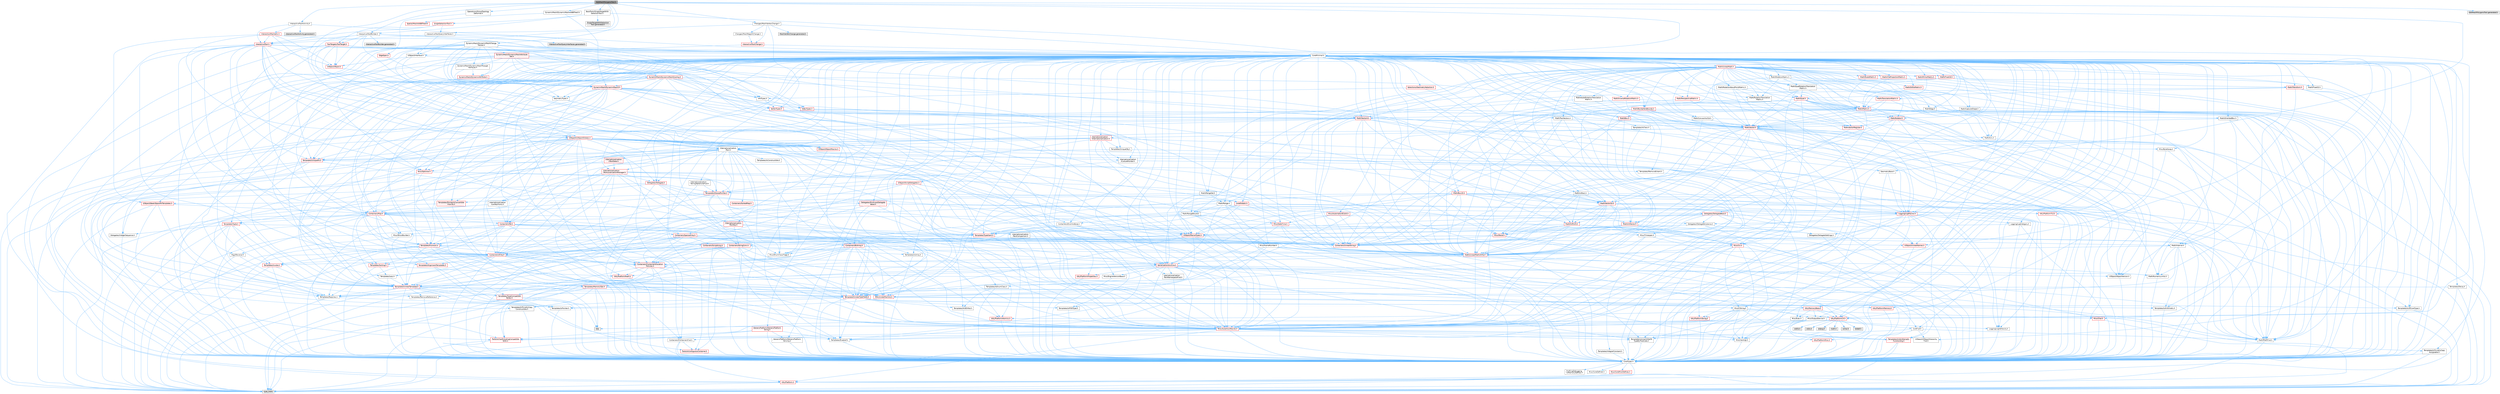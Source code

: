 digraph "EditMeshPolygonsTool.h"
{
 // INTERACTIVE_SVG=YES
 // LATEX_PDF_SIZE
  bgcolor="transparent";
  edge [fontname=Helvetica,fontsize=10,labelfontname=Helvetica,labelfontsize=10];
  node [fontname=Helvetica,fontsize=10,shape=box,height=0.2,width=0.4];
  Node1 [id="Node000001",label="EditMeshPolygonsTool.h",height=0.2,width=0.4,color="gray40", fillcolor="grey60", style="filled", fontcolor="black",tooltip=" "];
  Node1 -> Node2 [id="edge1_Node000001_Node000002",color="steelblue1",style="solid",tooltip=" "];
  Node2 [id="Node000002",label="CoreMinimal.h",height=0.2,width=0.4,color="grey40", fillcolor="white", style="filled",URL="$d7/d67/CoreMinimal_8h.html",tooltip=" "];
  Node2 -> Node3 [id="edge2_Node000002_Node000003",color="steelblue1",style="solid",tooltip=" "];
  Node3 [id="Node000003",label="CoreTypes.h",height=0.2,width=0.4,color="grey40", fillcolor="white", style="filled",URL="$dc/dec/CoreTypes_8h.html",tooltip=" "];
  Node3 -> Node4 [id="edge3_Node000003_Node000004",color="steelblue1",style="solid",tooltip=" "];
  Node4 [id="Node000004",label="HAL/Platform.h",height=0.2,width=0.4,color="red", fillcolor="#FFF0F0", style="filled",URL="$d9/dd0/Platform_8h.html",tooltip=" "];
  Node4 -> Node7 [id="edge4_Node000004_Node000007",color="steelblue1",style="solid",tooltip=" "];
  Node7 [id="Node000007",label="type_traits",height=0.2,width=0.4,color="grey60", fillcolor="#E0E0E0", style="filled",tooltip=" "];
  Node3 -> Node14 [id="edge5_Node000003_Node000014",color="steelblue1",style="solid",tooltip=" "];
  Node14 [id="Node000014",label="ProfilingDebugging\l/UMemoryDefines.h",height=0.2,width=0.4,color="grey40", fillcolor="white", style="filled",URL="$d2/da2/UMemoryDefines_8h.html",tooltip=" "];
  Node3 -> Node15 [id="edge6_Node000003_Node000015",color="steelblue1",style="solid",tooltip=" "];
  Node15 [id="Node000015",label="Misc/CoreMiscDefines.h",height=0.2,width=0.4,color="red", fillcolor="#FFF0F0", style="filled",URL="$da/d38/CoreMiscDefines_8h.html",tooltip=" "];
  Node15 -> Node4 [id="edge7_Node000015_Node000004",color="steelblue1",style="solid",tooltip=" "];
  Node3 -> Node16 [id="edge8_Node000003_Node000016",color="steelblue1",style="solid",tooltip=" "];
  Node16 [id="Node000016",label="Misc/CoreDefines.h",height=0.2,width=0.4,color="grey40", fillcolor="white", style="filled",URL="$d3/dd2/CoreDefines_8h.html",tooltip=" "];
  Node2 -> Node17 [id="edge9_Node000002_Node000017",color="steelblue1",style="solid",tooltip=" "];
  Node17 [id="Node000017",label="CoreFwd.h",height=0.2,width=0.4,color="grey40", fillcolor="white", style="filled",URL="$d1/d1e/CoreFwd_8h.html",tooltip=" "];
  Node17 -> Node3 [id="edge10_Node000017_Node000003",color="steelblue1",style="solid",tooltip=" "];
  Node17 -> Node18 [id="edge11_Node000017_Node000018",color="steelblue1",style="solid",tooltip=" "];
  Node18 [id="Node000018",label="Containers/ContainersFwd.h",height=0.2,width=0.4,color="grey40", fillcolor="white", style="filled",URL="$d4/d0a/ContainersFwd_8h.html",tooltip=" "];
  Node18 -> Node4 [id="edge12_Node000018_Node000004",color="steelblue1",style="solid",tooltip=" "];
  Node18 -> Node3 [id="edge13_Node000018_Node000003",color="steelblue1",style="solid",tooltip=" "];
  Node18 -> Node19 [id="edge14_Node000018_Node000019",color="steelblue1",style="solid",tooltip=" "];
  Node19 [id="Node000019",label="Traits/IsContiguousContainer.h",height=0.2,width=0.4,color="red", fillcolor="#FFF0F0", style="filled",URL="$d5/d3c/IsContiguousContainer_8h.html",tooltip=" "];
  Node19 -> Node3 [id="edge15_Node000019_Node000003",color="steelblue1",style="solid",tooltip=" "];
  Node17 -> Node22 [id="edge16_Node000017_Node000022",color="steelblue1",style="solid",tooltip=" "];
  Node22 [id="Node000022",label="Math/MathFwd.h",height=0.2,width=0.4,color="grey40", fillcolor="white", style="filled",URL="$d2/d10/MathFwd_8h.html",tooltip=" "];
  Node22 -> Node4 [id="edge17_Node000022_Node000004",color="steelblue1",style="solid",tooltip=" "];
  Node17 -> Node23 [id="edge18_Node000017_Node000023",color="steelblue1",style="solid",tooltip=" "];
  Node23 [id="Node000023",label="UObject/UObjectHierarchy\lFwd.h",height=0.2,width=0.4,color="grey40", fillcolor="white", style="filled",URL="$d3/d13/UObjectHierarchyFwd_8h.html",tooltip=" "];
  Node2 -> Node23 [id="edge19_Node000002_Node000023",color="steelblue1",style="solid",tooltip=" "];
  Node2 -> Node18 [id="edge20_Node000002_Node000018",color="steelblue1",style="solid",tooltip=" "];
  Node2 -> Node24 [id="edge21_Node000002_Node000024",color="steelblue1",style="solid",tooltip=" "];
  Node24 [id="Node000024",label="Misc/VarArgs.h",height=0.2,width=0.4,color="grey40", fillcolor="white", style="filled",URL="$d5/d6f/VarArgs_8h.html",tooltip=" "];
  Node24 -> Node3 [id="edge22_Node000024_Node000003",color="steelblue1",style="solid",tooltip=" "];
  Node2 -> Node25 [id="edge23_Node000002_Node000025",color="steelblue1",style="solid",tooltip=" "];
  Node25 [id="Node000025",label="Logging/LogVerbosity.h",height=0.2,width=0.4,color="grey40", fillcolor="white", style="filled",URL="$d2/d8f/LogVerbosity_8h.html",tooltip=" "];
  Node25 -> Node3 [id="edge24_Node000025_Node000003",color="steelblue1",style="solid",tooltip=" "];
  Node2 -> Node26 [id="edge25_Node000002_Node000026",color="steelblue1",style="solid",tooltip=" "];
  Node26 [id="Node000026",label="Misc/OutputDevice.h",height=0.2,width=0.4,color="grey40", fillcolor="white", style="filled",URL="$d7/d32/OutputDevice_8h.html",tooltip=" "];
  Node26 -> Node17 [id="edge26_Node000026_Node000017",color="steelblue1",style="solid",tooltip=" "];
  Node26 -> Node3 [id="edge27_Node000026_Node000003",color="steelblue1",style="solid",tooltip=" "];
  Node26 -> Node25 [id="edge28_Node000026_Node000025",color="steelblue1",style="solid",tooltip=" "];
  Node26 -> Node24 [id="edge29_Node000026_Node000024",color="steelblue1",style="solid",tooltip=" "];
  Node26 -> Node27 [id="edge30_Node000026_Node000027",color="steelblue1",style="solid",tooltip=" "];
  Node27 [id="Node000027",label="Templates/IsArrayOrRefOf\lTypeByPredicate.h",height=0.2,width=0.4,color="grey40", fillcolor="white", style="filled",URL="$d6/da1/IsArrayOrRefOfTypeByPredicate_8h.html",tooltip=" "];
  Node27 -> Node3 [id="edge31_Node000027_Node000003",color="steelblue1",style="solid",tooltip=" "];
  Node26 -> Node28 [id="edge32_Node000026_Node000028",color="steelblue1",style="solid",tooltip=" "];
  Node28 [id="Node000028",label="Templates/IsValidVariadic\lFunctionArg.h",height=0.2,width=0.4,color="red", fillcolor="#FFF0F0", style="filled",URL="$d0/dc8/IsValidVariadicFunctionArg_8h.html",tooltip=" "];
  Node28 -> Node3 [id="edge33_Node000028_Node000003",color="steelblue1",style="solid",tooltip=" "];
  Node28 -> Node7 [id="edge34_Node000028_Node000007",color="steelblue1",style="solid",tooltip=" "];
  Node26 -> Node30 [id="edge35_Node000026_Node000030",color="steelblue1",style="solid",tooltip=" "];
  Node30 [id="Node000030",label="Traits/IsCharEncodingCompatible\lWith.h",height=0.2,width=0.4,color="red", fillcolor="#FFF0F0", style="filled",URL="$df/dd1/IsCharEncodingCompatibleWith_8h.html",tooltip=" "];
  Node30 -> Node7 [id="edge36_Node000030_Node000007",color="steelblue1",style="solid",tooltip=" "];
  Node2 -> Node32 [id="edge37_Node000002_Node000032",color="steelblue1",style="solid",tooltip=" "];
  Node32 [id="Node000032",label="HAL/PlatformCrt.h",height=0.2,width=0.4,color="red", fillcolor="#FFF0F0", style="filled",URL="$d8/d75/PlatformCrt_8h.html",tooltip=" "];
  Node32 -> Node33 [id="edge38_Node000032_Node000033",color="steelblue1",style="solid",tooltip=" "];
  Node33 [id="Node000033",label="new",height=0.2,width=0.4,color="grey60", fillcolor="#E0E0E0", style="filled",tooltip=" "];
  Node32 -> Node34 [id="edge39_Node000032_Node000034",color="steelblue1",style="solid",tooltip=" "];
  Node34 [id="Node000034",label="wchar.h",height=0.2,width=0.4,color="grey60", fillcolor="#E0E0E0", style="filled",tooltip=" "];
  Node32 -> Node35 [id="edge40_Node000032_Node000035",color="steelblue1",style="solid",tooltip=" "];
  Node35 [id="Node000035",label="stddef.h",height=0.2,width=0.4,color="grey60", fillcolor="#E0E0E0", style="filled",tooltip=" "];
  Node32 -> Node36 [id="edge41_Node000032_Node000036",color="steelblue1",style="solid",tooltip=" "];
  Node36 [id="Node000036",label="stdlib.h",height=0.2,width=0.4,color="grey60", fillcolor="#E0E0E0", style="filled",tooltip=" "];
  Node32 -> Node37 [id="edge42_Node000032_Node000037",color="steelblue1",style="solid",tooltip=" "];
  Node37 [id="Node000037",label="stdio.h",height=0.2,width=0.4,color="grey60", fillcolor="#E0E0E0", style="filled",tooltip=" "];
  Node32 -> Node38 [id="edge43_Node000032_Node000038",color="steelblue1",style="solid",tooltip=" "];
  Node38 [id="Node000038",label="stdarg.h",height=0.2,width=0.4,color="grey60", fillcolor="#E0E0E0", style="filled",tooltip=" "];
  Node32 -> Node39 [id="edge44_Node000032_Node000039",color="steelblue1",style="solid",tooltip=" "];
  Node39 [id="Node000039",label="math.h",height=0.2,width=0.4,color="grey60", fillcolor="#E0E0E0", style="filled",tooltip=" "];
  Node2 -> Node42 [id="edge45_Node000002_Node000042",color="steelblue1",style="solid",tooltip=" "];
  Node42 [id="Node000042",label="HAL/PlatformMisc.h",height=0.2,width=0.4,color="red", fillcolor="#FFF0F0", style="filled",URL="$d0/df5/PlatformMisc_8h.html",tooltip=" "];
  Node42 -> Node3 [id="edge46_Node000042_Node000003",color="steelblue1",style="solid",tooltip=" "];
  Node2 -> Node61 [id="edge47_Node000002_Node000061",color="steelblue1",style="solid",tooltip=" "];
  Node61 [id="Node000061",label="Misc/AssertionMacros.h",height=0.2,width=0.4,color="red", fillcolor="#FFF0F0", style="filled",URL="$d0/dfa/AssertionMacros_8h.html",tooltip=" "];
  Node61 -> Node3 [id="edge48_Node000061_Node000003",color="steelblue1",style="solid",tooltip=" "];
  Node61 -> Node4 [id="edge49_Node000061_Node000004",color="steelblue1",style="solid",tooltip=" "];
  Node61 -> Node42 [id="edge50_Node000061_Node000042",color="steelblue1",style="solid",tooltip=" "];
  Node61 -> Node62 [id="edge51_Node000061_Node000062",color="steelblue1",style="solid",tooltip=" "];
  Node62 [id="Node000062",label="Templates/EnableIf.h",height=0.2,width=0.4,color="grey40", fillcolor="white", style="filled",URL="$d7/d60/EnableIf_8h.html",tooltip=" "];
  Node62 -> Node3 [id="edge52_Node000062_Node000003",color="steelblue1",style="solid",tooltip=" "];
  Node61 -> Node27 [id="edge53_Node000061_Node000027",color="steelblue1",style="solid",tooltip=" "];
  Node61 -> Node28 [id="edge54_Node000061_Node000028",color="steelblue1",style="solid",tooltip=" "];
  Node61 -> Node30 [id="edge55_Node000061_Node000030",color="steelblue1",style="solid",tooltip=" "];
  Node61 -> Node24 [id="edge56_Node000061_Node000024",color="steelblue1",style="solid",tooltip=" "];
  Node2 -> Node70 [id="edge57_Node000002_Node000070",color="steelblue1",style="solid",tooltip=" "];
  Node70 [id="Node000070",label="Templates/IsPointer.h",height=0.2,width=0.4,color="grey40", fillcolor="white", style="filled",URL="$d7/d05/IsPointer_8h.html",tooltip=" "];
  Node70 -> Node3 [id="edge58_Node000070_Node000003",color="steelblue1",style="solid",tooltip=" "];
  Node2 -> Node71 [id="edge59_Node000002_Node000071",color="steelblue1",style="solid",tooltip=" "];
  Node71 [id="Node000071",label="HAL/PlatformMemory.h",height=0.2,width=0.4,color="red", fillcolor="#FFF0F0", style="filled",URL="$de/d68/PlatformMemory_8h.html",tooltip=" "];
  Node71 -> Node3 [id="edge60_Node000071_Node000003",color="steelblue1",style="solid",tooltip=" "];
  Node2 -> Node54 [id="edge61_Node000002_Node000054",color="steelblue1",style="solid",tooltip=" "];
  Node54 [id="Node000054",label="HAL/PlatformAtomics.h",height=0.2,width=0.4,color="red", fillcolor="#FFF0F0", style="filled",URL="$d3/d36/PlatformAtomics_8h.html",tooltip=" "];
  Node54 -> Node3 [id="edge62_Node000054_Node000003",color="steelblue1",style="solid",tooltip=" "];
  Node2 -> Node76 [id="edge63_Node000002_Node000076",color="steelblue1",style="solid",tooltip=" "];
  Node76 [id="Node000076",label="Misc/Exec.h",height=0.2,width=0.4,color="grey40", fillcolor="white", style="filled",URL="$de/ddb/Exec_8h.html",tooltip=" "];
  Node76 -> Node3 [id="edge64_Node000076_Node000003",color="steelblue1",style="solid",tooltip=" "];
  Node76 -> Node61 [id="edge65_Node000076_Node000061",color="steelblue1",style="solid",tooltip=" "];
  Node2 -> Node77 [id="edge66_Node000002_Node000077",color="steelblue1",style="solid",tooltip=" "];
  Node77 [id="Node000077",label="HAL/MemoryBase.h",height=0.2,width=0.4,color="red", fillcolor="#FFF0F0", style="filled",URL="$d6/d9f/MemoryBase_8h.html",tooltip=" "];
  Node77 -> Node3 [id="edge67_Node000077_Node000003",color="steelblue1",style="solid",tooltip=" "];
  Node77 -> Node54 [id="edge68_Node000077_Node000054",color="steelblue1",style="solid",tooltip=" "];
  Node77 -> Node32 [id="edge69_Node000077_Node000032",color="steelblue1",style="solid",tooltip=" "];
  Node77 -> Node76 [id="edge70_Node000077_Node000076",color="steelblue1",style="solid",tooltip=" "];
  Node77 -> Node26 [id="edge71_Node000077_Node000026",color="steelblue1",style="solid",tooltip=" "];
  Node2 -> Node87 [id="edge72_Node000002_Node000087",color="steelblue1",style="solid",tooltip=" "];
  Node87 [id="Node000087",label="HAL/UnrealMemory.h",height=0.2,width=0.4,color="red", fillcolor="#FFF0F0", style="filled",URL="$d9/d96/UnrealMemory_8h.html",tooltip=" "];
  Node87 -> Node3 [id="edge73_Node000087_Node000003",color="steelblue1",style="solid",tooltip=" "];
  Node87 -> Node77 [id="edge74_Node000087_Node000077",color="steelblue1",style="solid",tooltip=" "];
  Node87 -> Node71 [id="edge75_Node000087_Node000071",color="steelblue1",style="solid",tooltip=" "];
  Node87 -> Node70 [id="edge76_Node000087_Node000070",color="steelblue1",style="solid",tooltip=" "];
  Node2 -> Node89 [id="edge77_Node000002_Node000089",color="steelblue1",style="solid",tooltip=" "];
  Node89 [id="Node000089",label="Templates/IsArithmetic.h",height=0.2,width=0.4,color="grey40", fillcolor="white", style="filled",URL="$d2/d5d/IsArithmetic_8h.html",tooltip=" "];
  Node89 -> Node3 [id="edge78_Node000089_Node000003",color="steelblue1",style="solid",tooltip=" "];
  Node2 -> Node83 [id="edge79_Node000002_Node000083",color="steelblue1",style="solid",tooltip=" "];
  Node83 [id="Node000083",label="Templates/AndOrNot.h",height=0.2,width=0.4,color="grey40", fillcolor="white", style="filled",URL="$db/d0a/AndOrNot_8h.html",tooltip=" "];
  Node83 -> Node3 [id="edge80_Node000083_Node000003",color="steelblue1",style="solid",tooltip=" "];
  Node2 -> Node90 [id="edge81_Node000002_Node000090",color="steelblue1",style="solid",tooltip=" "];
  Node90 [id="Node000090",label="Templates/IsPODType.h",height=0.2,width=0.4,color="grey40", fillcolor="white", style="filled",URL="$d7/db1/IsPODType_8h.html",tooltip=" "];
  Node90 -> Node3 [id="edge82_Node000090_Node000003",color="steelblue1",style="solid",tooltip=" "];
  Node2 -> Node91 [id="edge83_Node000002_Node000091",color="steelblue1",style="solid",tooltip=" "];
  Node91 [id="Node000091",label="Templates/IsUECoreType.h",height=0.2,width=0.4,color="grey40", fillcolor="white", style="filled",URL="$d1/db8/IsUECoreType_8h.html",tooltip=" "];
  Node91 -> Node3 [id="edge84_Node000091_Node000003",color="steelblue1",style="solid",tooltip=" "];
  Node91 -> Node7 [id="edge85_Node000091_Node000007",color="steelblue1",style="solid",tooltip=" "];
  Node2 -> Node84 [id="edge86_Node000002_Node000084",color="steelblue1",style="solid",tooltip=" "];
  Node84 [id="Node000084",label="Templates/IsTriviallyCopy\lConstructible.h",height=0.2,width=0.4,color="grey40", fillcolor="white", style="filled",URL="$d3/d78/IsTriviallyCopyConstructible_8h.html",tooltip=" "];
  Node84 -> Node3 [id="edge87_Node000084_Node000003",color="steelblue1",style="solid",tooltip=" "];
  Node84 -> Node7 [id="edge88_Node000084_Node000007",color="steelblue1",style="solid",tooltip=" "];
  Node2 -> Node92 [id="edge89_Node000002_Node000092",color="steelblue1",style="solid",tooltip=" "];
  Node92 [id="Node000092",label="Templates/UnrealTypeTraits.h",height=0.2,width=0.4,color="red", fillcolor="#FFF0F0", style="filled",URL="$d2/d2d/UnrealTypeTraits_8h.html",tooltip=" "];
  Node92 -> Node3 [id="edge90_Node000092_Node000003",color="steelblue1",style="solid",tooltip=" "];
  Node92 -> Node70 [id="edge91_Node000092_Node000070",color="steelblue1",style="solid",tooltip=" "];
  Node92 -> Node61 [id="edge92_Node000092_Node000061",color="steelblue1",style="solid",tooltip=" "];
  Node92 -> Node83 [id="edge93_Node000092_Node000083",color="steelblue1",style="solid",tooltip=" "];
  Node92 -> Node62 [id="edge94_Node000092_Node000062",color="steelblue1",style="solid",tooltip=" "];
  Node92 -> Node89 [id="edge95_Node000092_Node000089",color="steelblue1",style="solid",tooltip=" "];
  Node92 -> Node90 [id="edge96_Node000092_Node000090",color="steelblue1",style="solid",tooltip=" "];
  Node92 -> Node91 [id="edge97_Node000092_Node000091",color="steelblue1",style="solid",tooltip=" "];
  Node92 -> Node84 [id="edge98_Node000092_Node000084",color="steelblue1",style="solid",tooltip=" "];
  Node2 -> Node62 [id="edge99_Node000002_Node000062",color="steelblue1",style="solid",tooltip=" "];
  Node2 -> Node94 [id="edge100_Node000002_Node000094",color="steelblue1",style="solid",tooltip=" "];
  Node94 [id="Node000094",label="Templates/RemoveReference.h",height=0.2,width=0.4,color="grey40", fillcolor="white", style="filled",URL="$da/dbe/RemoveReference_8h.html",tooltip=" "];
  Node94 -> Node3 [id="edge101_Node000094_Node000003",color="steelblue1",style="solid",tooltip=" "];
  Node2 -> Node95 [id="edge102_Node000002_Node000095",color="steelblue1",style="solid",tooltip=" "];
  Node95 [id="Node000095",label="Templates/IntegralConstant.h",height=0.2,width=0.4,color="grey40", fillcolor="white", style="filled",URL="$db/d1b/IntegralConstant_8h.html",tooltip=" "];
  Node95 -> Node3 [id="edge103_Node000095_Node000003",color="steelblue1",style="solid",tooltip=" "];
  Node2 -> Node96 [id="edge104_Node000002_Node000096",color="steelblue1",style="solid",tooltip=" "];
  Node96 [id="Node000096",label="Templates/IsClass.h",height=0.2,width=0.4,color="grey40", fillcolor="white", style="filled",URL="$db/dcb/IsClass_8h.html",tooltip=" "];
  Node96 -> Node3 [id="edge105_Node000096_Node000003",color="steelblue1",style="solid",tooltip=" "];
  Node2 -> Node97 [id="edge106_Node000002_Node000097",color="steelblue1",style="solid",tooltip=" "];
  Node97 [id="Node000097",label="Templates/TypeCompatible\lBytes.h",height=0.2,width=0.4,color="red", fillcolor="#FFF0F0", style="filled",URL="$df/d0a/TypeCompatibleBytes_8h.html",tooltip=" "];
  Node97 -> Node3 [id="edge107_Node000097_Node000003",color="steelblue1",style="solid",tooltip=" "];
  Node97 -> Node33 [id="edge108_Node000097_Node000033",color="steelblue1",style="solid",tooltip=" "];
  Node97 -> Node7 [id="edge109_Node000097_Node000007",color="steelblue1",style="solid",tooltip=" "];
  Node2 -> Node19 [id="edge110_Node000002_Node000019",color="steelblue1",style="solid",tooltip=" "];
  Node2 -> Node98 [id="edge111_Node000002_Node000098",color="steelblue1",style="solid",tooltip=" "];
  Node98 [id="Node000098",label="Templates/UnrealTemplate.h",height=0.2,width=0.4,color="red", fillcolor="#FFF0F0", style="filled",URL="$d4/d24/UnrealTemplate_8h.html",tooltip=" "];
  Node98 -> Node3 [id="edge112_Node000098_Node000003",color="steelblue1",style="solid",tooltip=" "];
  Node98 -> Node70 [id="edge113_Node000098_Node000070",color="steelblue1",style="solid",tooltip=" "];
  Node98 -> Node87 [id="edge114_Node000098_Node000087",color="steelblue1",style="solid",tooltip=" "];
  Node98 -> Node92 [id="edge115_Node000098_Node000092",color="steelblue1",style="solid",tooltip=" "];
  Node98 -> Node94 [id="edge116_Node000098_Node000094",color="steelblue1",style="solid",tooltip=" "];
  Node98 -> Node64 [id="edge117_Node000098_Node000064",color="steelblue1",style="solid",tooltip=" "];
  Node64 [id="Node000064",label="Templates/Requires.h",height=0.2,width=0.4,color="grey40", fillcolor="white", style="filled",URL="$dc/d96/Requires_8h.html",tooltip=" "];
  Node64 -> Node62 [id="edge118_Node000064_Node000062",color="steelblue1",style="solid",tooltip=" "];
  Node64 -> Node7 [id="edge119_Node000064_Node000007",color="steelblue1",style="solid",tooltip=" "];
  Node98 -> Node97 [id="edge120_Node000098_Node000097",color="steelblue1",style="solid",tooltip=" "];
  Node98 -> Node19 [id="edge121_Node000098_Node000019",color="steelblue1",style="solid",tooltip=" "];
  Node98 -> Node7 [id="edge122_Node000098_Node000007",color="steelblue1",style="solid",tooltip=" "];
  Node2 -> Node47 [id="edge123_Node000002_Node000047",color="steelblue1",style="solid",tooltip=" "];
  Node47 [id="Node000047",label="Math/NumericLimits.h",height=0.2,width=0.4,color="grey40", fillcolor="white", style="filled",URL="$df/d1b/NumericLimits_8h.html",tooltip=" "];
  Node47 -> Node3 [id="edge124_Node000047_Node000003",color="steelblue1",style="solid",tooltip=" "];
  Node2 -> Node102 [id="edge125_Node000002_Node000102",color="steelblue1",style="solid",tooltip=" "];
  Node102 [id="Node000102",label="HAL/PlatformMath.h",height=0.2,width=0.4,color="red", fillcolor="#FFF0F0", style="filled",URL="$dc/d53/PlatformMath_8h.html",tooltip=" "];
  Node102 -> Node3 [id="edge126_Node000102_Node000003",color="steelblue1",style="solid",tooltip=" "];
  Node2 -> Node85 [id="edge127_Node000002_Node000085",color="steelblue1",style="solid",tooltip=" "];
  Node85 [id="Node000085",label="Templates/IsTriviallyCopy\lAssignable.h",height=0.2,width=0.4,color="grey40", fillcolor="white", style="filled",URL="$d2/df2/IsTriviallyCopyAssignable_8h.html",tooltip=" "];
  Node85 -> Node3 [id="edge128_Node000085_Node000003",color="steelblue1",style="solid",tooltip=" "];
  Node85 -> Node7 [id="edge129_Node000085_Node000007",color="steelblue1",style="solid",tooltip=" "];
  Node2 -> Node110 [id="edge130_Node000002_Node000110",color="steelblue1",style="solid",tooltip=" "];
  Node110 [id="Node000110",label="Templates/MemoryOps.h",height=0.2,width=0.4,color="red", fillcolor="#FFF0F0", style="filled",URL="$db/dea/MemoryOps_8h.html",tooltip=" "];
  Node110 -> Node3 [id="edge131_Node000110_Node000003",color="steelblue1",style="solid",tooltip=" "];
  Node110 -> Node87 [id="edge132_Node000110_Node000087",color="steelblue1",style="solid",tooltip=" "];
  Node110 -> Node85 [id="edge133_Node000110_Node000085",color="steelblue1",style="solid",tooltip=" "];
  Node110 -> Node84 [id="edge134_Node000110_Node000084",color="steelblue1",style="solid",tooltip=" "];
  Node110 -> Node64 [id="edge135_Node000110_Node000064",color="steelblue1",style="solid",tooltip=" "];
  Node110 -> Node92 [id="edge136_Node000110_Node000092",color="steelblue1",style="solid",tooltip=" "];
  Node110 -> Node33 [id="edge137_Node000110_Node000033",color="steelblue1",style="solid",tooltip=" "];
  Node110 -> Node7 [id="edge138_Node000110_Node000007",color="steelblue1",style="solid",tooltip=" "];
  Node2 -> Node111 [id="edge139_Node000002_Node000111",color="steelblue1",style="solid",tooltip=" "];
  Node111 [id="Node000111",label="Containers/ContainerAllocation\lPolicies.h",height=0.2,width=0.4,color="red", fillcolor="#FFF0F0", style="filled",URL="$d7/dff/ContainerAllocationPolicies_8h.html",tooltip=" "];
  Node111 -> Node3 [id="edge140_Node000111_Node000003",color="steelblue1",style="solid",tooltip=" "];
  Node111 -> Node111 [id="edge141_Node000111_Node000111",color="steelblue1",style="solid",tooltip=" "];
  Node111 -> Node102 [id="edge142_Node000111_Node000102",color="steelblue1",style="solid",tooltip=" "];
  Node111 -> Node87 [id="edge143_Node000111_Node000087",color="steelblue1",style="solid",tooltip=" "];
  Node111 -> Node47 [id="edge144_Node000111_Node000047",color="steelblue1",style="solid",tooltip=" "];
  Node111 -> Node61 [id="edge145_Node000111_Node000061",color="steelblue1",style="solid",tooltip=" "];
  Node111 -> Node110 [id="edge146_Node000111_Node000110",color="steelblue1",style="solid",tooltip=" "];
  Node111 -> Node97 [id="edge147_Node000111_Node000097",color="steelblue1",style="solid",tooltip=" "];
  Node111 -> Node7 [id="edge148_Node000111_Node000007",color="steelblue1",style="solid",tooltip=" "];
  Node2 -> Node114 [id="edge149_Node000002_Node000114",color="steelblue1",style="solid",tooltip=" "];
  Node114 [id="Node000114",label="Templates/IsEnumClass.h",height=0.2,width=0.4,color="grey40", fillcolor="white", style="filled",URL="$d7/d15/IsEnumClass_8h.html",tooltip=" "];
  Node114 -> Node3 [id="edge150_Node000114_Node000003",color="steelblue1",style="solid",tooltip=" "];
  Node114 -> Node83 [id="edge151_Node000114_Node000083",color="steelblue1",style="solid",tooltip=" "];
  Node2 -> Node115 [id="edge152_Node000002_Node000115",color="steelblue1",style="solid",tooltip=" "];
  Node115 [id="Node000115",label="HAL/PlatformProperties.h",height=0.2,width=0.4,color="red", fillcolor="#FFF0F0", style="filled",URL="$d9/db0/PlatformProperties_8h.html",tooltip=" "];
  Node115 -> Node3 [id="edge153_Node000115_Node000003",color="steelblue1",style="solid",tooltip=" "];
  Node2 -> Node118 [id="edge154_Node000002_Node000118",color="steelblue1",style="solid",tooltip=" "];
  Node118 [id="Node000118",label="Misc/EngineVersionBase.h",height=0.2,width=0.4,color="grey40", fillcolor="white", style="filled",URL="$d5/d2b/EngineVersionBase_8h.html",tooltip=" "];
  Node118 -> Node3 [id="edge155_Node000118_Node000003",color="steelblue1",style="solid",tooltip=" "];
  Node2 -> Node119 [id="edge156_Node000002_Node000119",color="steelblue1",style="solid",tooltip=" "];
  Node119 [id="Node000119",label="Internationalization\l/TextNamespaceFwd.h",height=0.2,width=0.4,color="grey40", fillcolor="white", style="filled",URL="$d8/d97/TextNamespaceFwd_8h.html",tooltip=" "];
  Node119 -> Node3 [id="edge157_Node000119_Node000003",color="steelblue1",style="solid",tooltip=" "];
  Node2 -> Node120 [id="edge158_Node000002_Node000120",color="steelblue1",style="solid",tooltip=" "];
  Node120 [id="Node000120",label="Serialization/Archive.h",height=0.2,width=0.4,color="red", fillcolor="#FFF0F0", style="filled",URL="$d7/d3b/Archive_8h.html",tooltip=" "];
  Node120 -> Node17 [id="edge159_Node000120_Node000017",color="steelblue1",style="solid",tooltip=" "];
  Node120 -> Node3 [id="edge160_Node000120_Node000003",color="steelblue1",style="solid",tooltip=" "];
  Node120 -> Node115 [id="edge161_Node000120_Node000115",color="steelblue1",style="solid",tooltip=" "];
  Node120 -> Node119 [id="edge162_Node000120_Node000119",color="steelblue1",style="solid",tooltip=" "];
  Node120 -> Node22 [id="edge163_Node000120_Node000022",color="steelblue1",style="solid",tooltip=" "];
  Node120 -> Node61 [id="edge164_Node000120_Node000061",color="steelblue1",style="solid",tooltip=" "];
  Node120 -> Node118 [id="edge165_Node000120_Node000118",color="steelblue1",style="solid",tooltip=" "];
  Node120 -> Node24 [id="edge166_Node000120_Node000024",color="steelblue1",style="solid",tooltip=" "];
  Node120 -> Node62 [id="edge167_Node000120_Node000062",color="steelblue1",style="solid",tooltip=" "];
  Node120 -> Node27 [id="edge168_Node000120_Node000027",color="steelblue1",style="solid",tooltip=" "];
  Node120 -> Node114 [id="edge169_Node000120_Node000114",color="steelblue1",style="solid",tooltip=" "];
  Node120 -> Node28 [id="edge170_Node000120_Node000028",color="steelblue1",style="solid",tooltip=" "];
  Node120 -> Node98 [id="edge171_Node000120_Node000098",color="steelblue1",style="solid",tooltip=" "];
  Node120 -> Node30 [id="edge172_Node000120_Node000030",color="steelblue1",style="solid",tooltip=" "];
  Node120 -> Node123 [id="edge173_Node000120_Node000123",color="steelblue1",style="solid",tooltip=" "];
  Node123 [id="Node000123",label="UObject/ObjectVersion.h",height=0.2,width=0.4,color="grey40", fillcolor="white", style="filled",URL="$da/d63/ObjectVersion_8h.html",tooltip=" "];
  Node123 -> Node3 [id="edge174_Node000123_Node000003",color="steelblue1",style="solid",tooltip=" "];
  Node2 -> Node124 [id="edge175_Node000002_Node000124",color="steelblue1",style="solid",tooltip=" "];
  Node124 [id="Node000124",label="Templates/Less.h",height=0.2,width=0.4,color="grey40", fillcolor="white", style="filled",URL="$de/dc8/Less_8h.html",tooltip=" "];
  Node124 -> Node3 [id="edge176_Node000124_Node000003",color="steelblue1",style="solid",tooltip=" "];
  Node124 -> Node98 [id="edge177_Node000124_Node000098",color="steelblue1",style="solid",tooltip=" "];
  Node2 -> Node125 [id="edge178_Node000002_Node000125",color="steelblue1",style="solid",tooltip=" "];
  Node125 [id="Node000125",label="Templates/Sorting.h",height=0.2,width=0.4,color="red", fillcolor="#FFF0F0", style="filled",URL="$d3/d9e/Sorting_8h.html",tooltip=" "];
  Node125 -> Node3 [id="edge179_Node000125_Node000003",color="steelblue1",style="solid",tooltip=" "];
  Node125 -> Node102 [id="edge180_Node000125_Node000102",color="steelblue1",style="solid",tooltip=" "];
  Node125 -> Node124 [id="edge181_Node000125_Node000124",color="steelblue1",style="solid",tooltip=" "];
  Node2 -> Node136 [id="edge182_Node000002_Node000136",color="steelblue1",style="solid",tooltip=" "];
  Node136 [id="Node000136",label="Misc/Char.h",height=0.2,width=0.4,color="red", fillcolor="#FFF0F0", style="filled",URL="$d0/d58/Char_8h.html",tooltip=" "];
  Node136 -> Node3 [id="edge183_Node000136_Node000003",color="steelblue1",style="solid",tooltip=" "];
  Node136 -> Node7 [id="edge184_Node000136_Node000007",color="steelblue1",style="solid",tooltip=" "];
  Node2 -> Node139 [id="edge185_Node000002_Node000139",color="steelblue1",style="solid",tooltip=" "];
  Node139 [id="Node000139",label="GenericPlatform/GenericPlatform\lStricmp.h",height=0.2,width=0.4,color="grey40", fillcolor="white", style="filled",URL="$d2/d86/GenericPlatformStricmp_8h.html",tooltip=" "];
  Node139 -> Node3 [id="edge186_Node000139_Node000003",color="steelblue1",style="solid",tooltip=" "];
  Node2 -> Node140 [id="edge187_Node000002_Node000140",color="steelblue1",style="solid",tooltip=" "];
  Node140 [id="Node000140",label="GenericPlatform/GenericPlatform\lString.h",height=0.2,width=0.4,color="red", fillcolor="#FFF0F0", style="filled",URL="$dd/d20/GenericPlatformString_8h.html",tooltip=" "];
  Node140 -> Node3 [id="edge188_Node000140_Node000003",color="steelblue1",style="solid",tooltip=" "];
  Node140 -> Node139 [id="edge189_Node000140_Node000139",color="steelblue1",style="solid",tooltip=" "];
  Node140 -> Node62 [id="edge190_Node000140_Node000062",color="steelblue1",style="solid",tooltip=" "];
  Node140 -> Node30 [id="edge191_Node000140_Node000030",color="steelblue1",style="solid",tooltip=" "];
  Node140 -> Node7 [id="edge192_Node000140_Node000007",color="steelblue1",style="solid",tooltip=" "];
  Node2 -> Node73 [id="edge193_Node000002_Node000073",color="steelblue1",style="solid",tooltip=" "];
  Node73 [id="Node000073",label="HAL/PlatformString.h",height=0.2,width=0.4,color="red", fillcolor="#FFF0F0", style="filled",URL="$db/db5/PlatformString_8h.html",tooltip=" "];
  Node73 -> Node3 [id="edge194_Node000073_Node000003",color="steelblue1",style="solid",tooltip=" "];
  Node2 -> Node143 [id="edge195_Node000002_Node000143",color="steelblue1",style="solid",tooltip=" "];
  Node143 [id="Node000143",label="Misc/CString.h",height=0.2,width=0.4,color="grey40", fillcolor="white", style="filled",URL="$d2/d49/CString_8h.html",tooltip=" "];
  Node143 -> Node3 [id="edge196_Node000143_Node000003",color="steelblue1",style="solid",tooltip=" "];
  Node143 -> Node32 [id="edge197_Node000143_Node000032",color="steelblue1",style="solid",tooltip=" "];
  Node143 -> Node73 [id="edge198_Node000143_Node000073",color="steelblue1",style="solid",tooltip=" "];
  Node143 -> Node61 [id="edge199_Node000143_Node000061",color="steelblue1",style="solid",tooltip=" "];
  Node143 -> Node136 [id="edge200_Node000143_Node000136",color="steelblue1",style="solid",tooltip=" "];
  Node143 -> Node24 [id="edge201_Node000143_Node000024",color="steelblue1",style="solid",tooltip=" "];
  Node143 -> Node27 [id="edge202_Node000143_Node000027",color="steelblue1",style="solid",tooltip=" "];
  Node143 -> Node28 [id="edge203_Node000143_Node000028",color="steelblue1",style="solid",tooltip=" "];
  Node143 -> Node30 [id="edge204_Node000143_Node000030",color="steelblue1",style="solid",tooltip=" "];
  Node2 -> Node144 [id="edge205_Node000002_Node000144",color="steelblue1",style="solid",tooltip=" "];
  Node144 [id="Node000144",label="Misc/Crc.h",height=0.2,width=0.4,color="red", fillcolor="#FFF0F0", style="filled",URL="$d4/dd2/Crc_8h.html",tooltip=" "];
  Node144 -> Node3 [id="edge206_Node000144_Node000003",color="steelblue1",style="solid",tooltip=" "];
  Node144 -> Node73 [id="edge207_Node000144_Node000073",color="steelblue1",style="solid",tooltip=" "];
  Node144 -> Node61 [id="edge208_Node000144_Node000061",color="steelblue1",style="solid",tooltip=" "];
  Node144 -> Node143 [id="edge209_Node000144_Node000143",color="steelblue1",style="solid",tooltip=" "];
  Node144 -> Node136 [id="edge210_Node000144_Node000136",color="steelblue1",style="solid",tooltip=" "];
  Node144 -> Node92 [id="edge211_Node000144_Node000092",color="steelblue1",style="solid",tooltip=" "];
  Node2 -> Node135 [id="edge212_Node000002_Node000135",color="steelblue1",style="solid",tooltip=" "];
  Node135 [id="Node000135",label="Math/UnrealMathUtility.h",height=0.2,width=0.4,color="red", fillcolor="#FFF0F0", style="filled",URL="$db/db8/UnrealMathUtility_8h.html",tooltip=" "];
  Node135 -> Node3 [id="edge213_Node000135_Node000003",color="steelblue1",style="solid",tooltip=" "];
  Node135 -> Node61 [id="edge214_Node000135_Node000061",color="steelblue1",style="solid",tooltip=" "];
  Node135 -> Node102 [id="edge215_Node000135_Node000102",color="steelblue1",style="solid",tooltip=" "];
  Node135 -> Node22 [id="edge216_Node000135_Node000022",color="steelblue1",style="solid",tooltip=" "];
  Node135 -> Node64 [id="edge217_Node000135_Node000064",color="steelblue1",style="solid",tooltip=" "];
  Node2 -> Node145 [id="edge218_Node000002_Node000145",color="steelblue1",style="solid",tooltip=" "];
  Node145 [id="Node000145",label="Containers/UnrealString.h",height=0.2,width=0.4,color="red", fillcolor="#FFF0F0", style="filled",URL="$d5/dba/UnrealString_8h.html",tooltip=" "];
  Node2 -> Node149 [id="edge219_Node000002_Node000149",color="steelblue1",style="solid",tooltip=" "];
  Node149 [id="Node000149",label="Containers/Array.h",height=0.2,width=0.4,color="red", fillcolor="#FFF0F0", style="filled",URL="$df/dd0/Array_8h.html",tooltip=" "];
  Node149 -> Node3 [id="edge220_Node000149_Node000003",color="steelblue1",style="solid",tooltip=" "];
  Node149 -> Node61 [id="edge221_Node000149_Node000061",color="steelblue1",style="solid",tooltip=" "];
  Node149 -> Node87 [id="edge222_Node000149_Node000087",color="steelblue1",style="solid",tooltip=" "];
  Node149 -> Node92 [id="edge223_Node000149_Node000092",color="steelblue1",style="solid",tooltip=" "];
  Node149 -> Node98 [id="edge224_Node000149_Node000098",color="steelblue1",style="solid",tooltip=" "];
  Node149 -> Node111 [id="edge225_Node000149_Node000111",color="steelblue1",style="solid",tooltip=" "];
  Node149 -> Node120 [id="edge226_Node000149_Node000120",color="steelblue1",style="solid",tooltip=" "];
  Node149 -> Node128 [id="edge227_Node000149_Node000128",color="steelblue1",style="solid",tooltip=" "];
  Node128 [id="Node000128",label="Templates/Invoke.h",height=0.2,width=0.4,color="red", fillcolor="#FFF0F0", style="filled",URL="$d7/deb/Invoke_8h.html",tooltip=" "];
  Node128 -> Node3 [id="edge228_Node000128_Node000003",color="steelblue1",style="solid",tooltip=" "];
  Node128 -> Node98 [id="edge229_Node000128_Node000098",color="steelblue1",style="solid",tooltip=" "];
  Node128 -> Node7 [id="edge230_Node000128_Node000007",color="steelblue1",style="solid",tooltip=" "];
  Node149 -> Node124 [id="edge231_Node000149_Node000124",color="steelblue1",style="solid",tooltip=" "];
  Node149 -> Node64 [id="edge232_Node000149_Node000064",color="steelblue1",style="solid",tooltip=" "];
  Node149 -> Node125 [id="edge233_Node000149_Node000125",color="steelblue1",style="solid",tooltip=" "];
  Node149 -> Node172 [id="edge234_Node000149_Node000172",color="steelblue1",style="solid",tooltip=" "];
  Node172 [id="Node000172",label="Templates/AlignmentTemplates.h",height=0.2,width=0.4,color="red", fillcolor="#FFF0F0", style="filled",URL="$dd/d32/AlignmentTemplates_8h.html",tooltip=" "];
  Node172 -> Node3 [id="edge235_Node000172_Node000003",color="steelblue1",style="solid",tooltip=" "];
  Node172 -> Node70 [id="edge236_Node000172_Node000070",color="steelblue1",style="solid",tooltip=" "];
  Node149 -> Node7 [id="edge237_Node000149_Node000007",color="steelblue1",style="solid",tooltip=" "];
  Node2 -> Node173 [id="edge238_Node000002_Node000173",color="steelblue1",style="solid",tooltip=" "];
  Node173 [id="Node000173",label="Misc/FrameNumber.h",height=0.2,width=0.4,color="grey40", fillcolor="white", style="filled",URL="$dd/dbd/FrameNumber_8h.html",tooltip=" "];
  Node173 -> Node3 [id="edge239_Node000173_Node000003",color="steelblue1",style="solid",tooltip=" "];
  Node173 -> Node47 [id="edge240_Node000173_Node000047",color="steelblue1",style="solid",tooltip=" "];
  Node173 -> Node135 [id="edge241_Node000173_Node000135",color="steelblue1",style="solid",tooltip=" "];
  Node173 -> Node62 [id="edge242_Node000173_Node000062",color="steelblue1",style="solid",tooltip=" "];
  Node173 -> Node92 [id="edge243_Node000173_Node000092",color="steelblue1",style="solid",tooltip=" "];
  Node2 -> Node174 [id="edge244_Node000002_Node000174",color="steelblue1",style="solid",tooltip=" "];
  Node174 [id="Node000174",label="Misc/Timespan.h",height=0.2,width=0.4,color="grey40", fillcolor="white", style="filled",URL="$da/dd9/Timespan_8h.html",tooltip=" "];
  Node174 -> Node3 [id="edge245_Node000174_Node000003",color="steelblue1",style="solid",tooltip=" "];
  Node174 -> Node175 [id="edge246_Node000174_Node000175",color="steelblue1",style="solid",tooltip=" "];
  Node175 [id="Node000175",label="Math/Interval.h",height=0.2,width=0.4,color="grey40", fillcolor="white", style="filled",URL="$d1/d55/Interval_8h.html",tooltip=" "];
  Node175 -> Node3 [id="edge247_Node000175_Node000003",color="steelblue1",style="solid",tooltip=" "];
  Node175 -> Node89 [id="edge248_Node000175_Node000089",color="steelblue1",style="solid",tooltip=" "];
  Node175 -> Node92 [id="edge249_Node000175_Node000092",color="steelblue1",style="solid",tooltip=" "];
  Node175 -> Node47 [id="edge250_Node000175_Node000047",color="steelblue1",style="solid",tooltip=" "];
  Node175 -> Node135 [id="edge251_Node000175_Node000135",color="steelblue1",style="solid",tooltip=" "];
  Node174 -> Node135 [id="edge252_Node000174_Node000135",color="steelblue1",style="solid",tooltip=" "];
  Node174 -> Node61 [id="edge253_Node000174_Node000061",color="steelblue1",style="solid",tooltip=" "];
  Node2 -> Node176 [id="edge254_Node000002_Node000176",color="steelblue1",style="solid",tooltip=" "];
  Node176 [id="Node000176",label="Containers/StringConv.h",height=0.2,width=0.4,color="red", fillcolor="#FFF0F0", style="filled",URL="$d3/ddf/StringConv_8h.html",tooltip=" "];
  Node176 -> Node3 [id="edge255_Node000176_Node000003",color="steelblue1",style="solid",tooltip=" "];
  Node176 -> Node61 [id="edge256_Node000176_Node000061",color="steelblue1",style="solid",tooltip=" "];
  Node176 -> Node111 [id="edge257_Node000176_Node000111",color="steelblue1",style="solid",tooltip=" "];
  Node176 -> Node149 [id="edge258_Node000176_Node000149",color="steelblue1",style="solid",tooltip=" "];
  Node176 -> Node143 [id="edge259_Node000176_Node000143",color="steelblue1",style="solid",tooltip=" "];
  Node176 -> Node177 [id="edge260_Node000176_Node000177",color="steelblue1",style="solid",tooltip=" "];
  Node177 [id="Node000177",label="Templates/IsArray.h",height=0.2,width=0.4,color="grey40", fillcolor="white", style="filled",URL="$d8/d8d/IsArray_8h.html",tooltip=" "];
  Node177 -> Node3 [id="edge261_Node000177_Node000003",color="steelblue1",style="solid",tooltip=" "];
  Node176 -> Node98 [id="edge262_Node000176_Node000098",color="steelblue1",style="solid",tooltip=" "];
  Node176 -> Node92 [id="edge263_Node000176_Node000092",color="steelblue1",style="solid",tooltip=" "];
  Node176 -> Node30 [id="edge264_Node000176_Node000030",color="steelblue1",style="solid",tooltip=" "];
  Node176 -> Node19 [id="edge265_Node000176_Node000019",color="steelblue1",style="solid",tooltip=" "];
  Node176 -> Node7 [id="edge266_Node000176_Node000007",color="steelblue1",style="solid",tooltip=" "];
  Node2 -> Node178 [id="edge267_Node000002_Node000178",color="steelblue1",style="solid",tooltip=" "];
  Node178 [id="Node000178",label="UObject/UnrealNames.h",height=0.2,width=0.4,color="red", fillcolor="#FFF0F0", style="filled",URL="$d8/db1/UnrealNames_8h.html",tooltip=" "];
  Node178 -> Node3 [id="edge268_Node000178_Node000003",color="steelblue1",style="solid",tooltip=" "];
  Node2 -> Node180 [id="edge269_Node000002_Node000180",color="steelblue1",style="solid",tooltip=" "];
  Node180 [id="Node000180",label="UObject/NameTypes.h",height=0.2,width=0.4,color="red", fillcolor="#FFF0F0", style="filled",URL="$d6/d35/NameTypes_8h.html",tooltip=" "];
  Node180 -> Node3 [id="edge270_Node000180_Node000003",color="steelblue1",style="solid",tooltip=" "];
  Node180 -> Node61 [id="edge271_Node000180_Node000061",color="steelblue1",style="solid",tooltip=" "];
  Node180 -> Node87 [id="edge272_Node000180_Node000087",color="steelblue1",style="solid",tooltip=" "];
  Node180 -> Node92 [id="edge273_Node000180_Node000092",color="steelblue1",style="solid",tooltip=" "];
  Node180 -> Node98 [id="edge274_Node000180_Node000098",color="steelblue1",style="solid",tooltip=" "];
  Node180 -> Node145 [id="edge275_Node000180_Node000145",color="steelblue1",style="solid",tooltip=" "];
  Node180 -> Node176 [id="edge276_Node000180_Node000176",color="steelblue1",style="solid",tooltip=" "];
  Node180 -> Node178 [id="edge277_Node000180_Node000178",color="steelblue1",style="solid",tooltip=" "];
  Node2 -> Node188 [id="edge278_Node000002_Node000188",color="steelblue1",style="solid",tooltip=" "];
  Node188 [id="Node000188",label="Misc/Parse.h",height=0.2,width=0.4,color="red", fillcolor="#FFF0F0", style="filled",URL="$dc/d71/Parse_8h.html",tooltip=" "];
  Node188 -> Node145 [id="edge279_Node000188_Node000145",color="steelblue1",style="solid",tooltip=" "];
  Node188 -> Node3 [id="edge280_Node000188_Node000003",color="steelblue1",style="solid",tooltip=" "];
  Node188 -> Node32 [id="edge281_Node000188_Node000032",color="steelblue1",style="solid",tooltip=" "];
  Node188 -> Node49 [id="edge282_Node000188_Node000049",color="steelblue1",style="solid",tooltip=" "];
  Node49 [id="Node000049",label="Misc/EnumClassFlags.h",height=0.2,width=0.4,color="grey40", fillcolor="white", style="filled",URL="$d8/de7/EnumClassFlags_8h.html",tooltip=" "];
  Node188 -> Node189 [id="edge283_Node000188_Node000189",color="steelblue1",style="solid",tooltip=" "];
  Node189 [id="Node000189",label="Templates/Function.h",height=0.2,width=0.4,color="red", fillcolor="#FFF0F0", style="filled",URL="$df/df5/Function_8h.html",tooltip=" "];
  Node189 -> Node3 [id="edge284_Node000189_Node000003",color="steelblue1",style="solid",tooltip=" "];
  Node189 -> Node61 [id="edge285_Node000189_Node000061",color="steelblue1",style="solid",tooltip=" "];
  Node189 -> Node87 [id="edge286_Node000189_Node000087",color="steelblue1",style="solid",tooltip=" "];
  Node189 -> Node92 [id="edge287_Node000189_Node000092",color="steelblue1",style="solid",tooltip=" "];
  Node189 -> Node128 [id="edge288_Node000189_Node000128",color="steelblue1",style="solid",tooltip=" "];
  Node189 -> Node98 [id="edge289_Node000189_Node000098",color="steelblue1",style="solid",tooltip=" "];
  Node189 -> Node64 [id="edge290_Node000189_Node000064",color="steelblue1",style="solid",tooltip=" "];
  Node189 -> Node135 [id="edge291_Node000189_Node000135",color="steelblue1",style="solid",tooltip=" "];
  Node189 -> Node33 [id="edge292_Node000189_Node000033",color="steelblue1",style="solid",tooltip=" "];
  Node189 -> Node7 [id="edge293_Node000189_Node000007",color="steelblue1",style="solid",tooltip=" "];
  Node2 -> Node172 [id="edge294_Node000002_Node000172",color="steelblue1",style="solid",tooltip=" "];
  Node2 -> Node191 [id="edge295_Node000002_Node000191",color="steelblue1",style="solid",tooltip=" "];
  Node191 [id="Node000191",label="Misc/StructBuilder.h",height=0.2,width=0.4,color="grey40", fillcolor="white", style="filled",URL="$d9/db3/StructBuilder_8h.html",tooltip=" "];
  Node191 -> Node3 [id="edge296_Node000191_Node000003",color="steelblue1",style="solid",tooltip=" "];
  Node191 -> Node135 [id="edge297_Node000191_Node000135",color="steelblue1",style="solid",tooltip=" "];
  Node191 -> Node172 [id="edge298_Node000191_Node000172",color="steelblue1",style="solid",tooltip=" "];
  Node2 -> Node104 [id="edge299_Node000002_Node000104",color="steelblue1",style="solid",tooltip=" "];
  Node104 [id="Node000104",label="Templates/Decay.h",height=0.2,width=0.4,color="grey40", fillcolor="white", style="filled",URL="$dd/d0f/Decay_8h.html",tooltip=" "];
  Node104 -> Node3 [id="edge300_Node000104_Node000003",color="steelblue1",style="solid",tooltip=" "];
  Node104 -> Node94 [id="edge301_Node000104_Node000094",color="steelblue1",style="solid",tooltip=" "];
  Node104 -> Node7 [id="edge302_Node000104_Node000007",color="steelblue1",style="solid",tooltip=" "];
  Node2 -> Node192 [id="edge303_Node000002_Node000192",color="steelblue1",style="solid",tooltip=" "];
  Node192 [id="Node000192",label="Templates/PointerIsConvertible\lFromTo.h",height=0.2,width=0.4,color="red", fillcolor="#FFF0F0", style="filled",URL="$d6/d65/PointerIsConvertibleFromTo_8h.html",tooltip=" "];
  Node192 -> Node3 [id="edge304_Node000192_Node000003",color="steelblue1",style="solid",tooltip=" "];
  Node192 -> Node7 [id="edge305_Node000192_Node000007",color="steelblue1",style="solid",tooltip=" "];
  Node2 -> Node128 [id="edge306_Node000002_Node000128",color="steelblue1",style="solid",tooltip=" "];
  Node2 -> Node189 [id="edge307_Node000002_Node000189",color="steelblue1",style="solid",tooltip=" "];
  Node2 -> Node161 [id="edge308_Node000002_Node000161",color="steelblue1",style="solid",tooltip=" "];
  Node161 [id="Node000161",label="Templates/TypeHash.h",height=0.2,width=0.4,color="red", fillcolor="#FFF0F0", style="filled",URL="$d1/d62/TypeHash_8h.html",tooltip=" "];
  Node161 -> Node3 [id="edge309_Node000161_Node000003",color="steelblue1",style="solid",tooltip=" "];
  Node161 -> Node64 [id="edge310_Node000161_Node000064",color="steelblue1",style="solid",tooltip=" "];
  Node161 -> Node144 [id="edge311_Node000161_Node000144",color="steelblue1",style="solid",tooltip=" "];
  Node161 -> Node7 [id="edge312_Node000161_Node000007",color="steelblue1",style="solid",tooltip=" "];
  Node2 -> Node193 [id="edge313_Node000002_Node000193",color="steelblue1",style="solid",tooltip=" "];
  Node193 [id="Node000193",label="Containers/ScriptArray.h",height=0.2,width=0.4,color="red", fillcolor="#FFF0F0", style="filled",URL="$dc/daf/ScriptArray_8h.html",tooltip=" "];
  Node193 -> Node3 [id="edge314_Node000193_Node000003",color="steelblue1",style="solid",tooltip=" "];
  Node193 -> Node61 [id="edge315_Node000193_Node000061",color="steelblue1",style="solid",tooltip=" "];
  Node193 -> Node87 [id="edge316_Node000193_Node000087",color="steelblue1",style="solid",tooltip=" "];
  Node193 -> Node111 [id="edge317_Node000193_Node000111",color="steelblue1",style="solid",tooltip=" "];
  Node193 -> Node149 [id="edge318_Node000193_Node000149",color="steelblue1",style="solid",tooltip=" "];
  Node2 -> Node194 [id="edge319_Node000002_Node000194",color="steelblue1",style="solid",tooltip=" "];
  Node194 [id="Node000194",label="Containers/BitArray.h",height=0.2,width=0.4,color="red", fillcolor="#FFF0F0", style="filled",URL="$d1/de4/BitArray_8h.html",tooltip=" "];
  Node194 -> Node111 [id="edge320_Node000194_Node000111",color="steelblue1",style="solid",tooltip=" "];
  Node194 -> Node3 [id="edge321_Node000194_Node000003",color="steelblue1",style="solid",tooltip=" "];
  Node194 -> Node54 [id="edge322_Node000194_Node000054",color="steelblue1",style="solid",tooltip=" "];
  Node194 -> Node87 [id="edge323_Node000194_Node000087",color="steelblue1",style="solid",tooltip=" "];
  Node194 -> Node135 [id="edge324_Node000194_Node000135",color="steelblue1",style="solid",tooltip=" "];
  Node194 -> Node61 [id="edge325_Node000194_Node000061",color="steelblue1",style="solid",tooltip=" "];
  Node194 -> Node49 [id="edge326_Node000194_Node000049",color="steelblue1",style="solid",tooltip=" "];
  Node194 -> Node120 [id="edge327_Node000194_Node000120",color="steelblue1",style="solid",tooltip=" "];
  Node194 -> Node62 [id="edge328_Node000194_Node000062",color="steelblue1",style="solid",tooltip=" "];
  Node194 -> Node128 [id="edge329_Node000194_Node000128",color="steelblue1",style="solid",tooltip=" "];
  Node194 -> Node98 [id="edge330_Node000194_Node000098",color="steelblue1",style="solid",tooltip=" "];
  Node194 -> Node92 [id="edge331_Node000194_Node000092",color="steelblue1",style="solid",tooltip=" "];
  Node2 -> Node195 [id="edge332_Node000002_Node000195",color="steelblue1",style="solid",tooltip=" "];
  Node195 [id="Node000195",label="Containers/SparseArray.h",height=0.2,width=0.4,color="red", fillcolor="#FFF0F0", style="filled",URL="$d5/dbf/SparseArray_8h.html",tooltip=" "];
  Node195 -> Node3 [id="edge333_Node000195_Node000003",color="steelblue1",style="solid",tooltip=" "];
  Node195 -> Node61 [id="edge334_Node000195_Node000061",color="steelblue1",style="solid",tooltip=" "];
  Node195 -> Node87 [id="edge335_Node000195_Node000087",color="steelblue1",style="solid",tooltip=" "];
  Node195 -> Node92 [id="edge336_Node000195_Node000092",color="steelblue1",style="solid",tooltip=" "];
  Node195 -> Node98 [id="edge337_Node000195_Node000098",color="steelblue1",style="solid",tooltip=" "];
  Node195 -> Node111 [id="edge338_Node000195_Node000111",color="steelblue1",style="solid",tooltip=" "];
  Node195 -> Node124 [id="edge339_Node000195_Node000124",color="steelblue1",style="solid",tooltip=" "];
  Node195 -> Node149 [id="edge340_Node000195_Node000149",color="steelblue1",style="solid",tooltip=" "];
  Node195 -> Node135 [id="edge341_Node000195_Node000135",color="steelblue1",style="solid",tooltip=" "];
  Node195 -> Node193 [id="edge342_Node000195_Node000193",color="steelblue1",style="solid",tooltip=" "];
  Node195 -> Node194 [id="edge343_Node000195_Node000194",color="steelblue1",style="solid",tooltip=" "];
  Node195 -> Node145 [id="edge344_Node000195_Node000145",color="steelblue1",style="solid",tooltip=" "];
  Node2 -> Node211 [id="edge345_Node000002_Node000211",color="steelblue1",style="solid",tooltip=" "];
  Node211 [id="Node000211",label="Containers/Set.h",height=0.2,width=0.4,color="red", fillcolor="#FFF0F0", style="filled",URL="$d4/d45/Set_8h.html",tooltip=" "];
  Node211 -> Node111 [id="edge346_Node000211_Node000111",color="steelblue1",style="solid",tooltip=" "];
  Node211 -> Node195 [id="edge347_Node000211_Node000195",color="steelblue1",style="solid",tooltip=" "];
  Node211 -> Node18 [id="edge348_Node000211_Node000018",color="steelblue1",style="solid",tooltip=" "];
  Node211 -> Node135 [id="edge349_Node000211_Node000135",color="steelblue1",style="solid",tooltip=" "];
  Node211 -> Node61 [id="edge350_Node000211_Node000061",color="steelblue1",style="solid",tooltip=" "];
  Node211 -> Node191 [id="edge351_Node000211_Node000191",color="steelblue1",style="solid",tooltip=" "];
  Node211 -> Node189 [id="edge352_Node000211_Node000189",color="steelblue1",style="solid",tooltip=" "];
  Node211 -> Node125 [id="edge353_Node000211_Node000125",color="steelblue1",style="solid",tooltip=" "];
  Node211 -> Node161 [id="edge354_Node000211_Node000161",color="steelblue1",style="solid",tooltip=" "];
  Node211 -> Node98 [id="edge355_Node000211_Node000098",color="steelblue1",style="solid",tooltip=" "];
  Node211 -> Node7 [id="edge356_Node000211_Node000007",color="steelblue1",style="solid",tooltip=" "];
  Node2 -> Node214 [id="edge357_Node000002_Node000214",color="steelblue1",style="solid",tooltip=" "];
  Node214 [id="Node000214",label="Algo/Reverse.h",height=0.2,width=0.4,color="grey40", fillcolor="white", style="filled",URL="$d5/d93/Reverse_8h.html",tooltip=" "];
  Node214 -> Node3 [id="edge358_Node000214_Node000003",color="steelblue1",style="solid",tooltip=" "];
  Node214 -> Node98 [id="edge359_Node000214_Node000098",color="steelblue1",style="solid",tooltip=" "];
  Node2 -> Node215 [id="edge360_Node000002_Node000215",color="steelblue1",style="solid",tooltip=" "];
  Node215 [id="Node000215",label="Containers/Map.h",height=0.2,width=0.4,color="red", fillcolor="#FFF0F0", style="filled",URL="$df/d79/Map_8h.html",tooltip=" "];
  Node215 -> Node3 [id="edge361_Node000215_Node000003",color="steelblue1",style="solid",tooltip=" "];
  Node215 -> Node214 [id="edge362_Node000215_Node000214",color="steelblue1",style="solid",tooltip=" "];
  Node215 -> Node211 [id="edge363_Node000215_Node000211",color="steelblue1",style="solid",tooltip=" "];
  Node215 -> Node145 [id="edge364_Node000215_Node000145",color="steelblue1",style="solid",tooltip=" "];
  Node215 -> Node61 [id="edge365_Node000215_Node000061",color="steelblue1",style="solid",tooltip=" "];
  Node215 -> Node191 [id="edge366_Node000215_Node000191",color="steelblue1",style="solid",tooltip=" "];
  Node215 -> Node189 [id="edge367_Node000215_Node000189",color="steelblue1",style="solid",tooltip=" "];
  Node215 -> Node125 [id="edge368_Node000215_Node000125",color="steelblue1",style="solid",tooltip=" "];
  Node215 -> Node216 [id="edge369_Node000215_Node000216",color="steelblue1",style="solid",tooltip=" "];
  Node216 [id="Node000216",label="Templates/Tuple.h",height=0.2,width=0.4,color="red", fillcolor="#FFF0F0", style="filled",URL="$d2/d4f/Tuple_8h.html",tooltip=" "];
  Node216 -> Node3 [id="edge370_Node000216_Node000003",color="steelblue1",style="solid",tooltip=" "];
  Node216 -> Node98 [id="edge371_Node000216_Node000098",color="steelblue1",style="solid",tooltip=" "];
  Node216 -> Node217 [id="edge372_Node000216_Node000217",color="steelblue1",style="solid",tooltip=" "];
  Node217 [id="Node000217",label="Delegates/IntegerSequence.h",height=0.2,width=0.4,color="grey40", fillcolor="white", style="filled",URL="$d2/dcc/IntegerSequence_8h.html",tooltip=" "];
  Node217 -> Node3 [id="edge373_Node000217_Node000003",color="steelblue1",style="solid",tooltip=" "];
  Node216 -> Node128 [id="edge374_Node000216_Node000128",color="steelblue1",style="solid",tooltip=" "];
  Node216 -> Node64 [id="edge375_Node000216_Node000064",color="steelblue1",style="solid",tooltip=" "];
  Node216 -> Node161 [id="edge376_Node000216_Node000161",color="steelblue1",style="solid",tooltip=" "];
  Node216 -> Node7 [id="edge377_Node000216_Node000007",color="steelblue1",style="solid",tooltip=" "];
  Node215 -> Node98 [id="edge378_Node000215_Node000098",color="steelblue1",style="solid",tooltip=" "];
  Node215 -> Node92 [id="edge379_Node000215_Node000092",color="steelblue1",style="solid",tooltip=" "];
  Node215 -> Node7 [id="edge380_Node000215_Node000007",color="steelblue1",style="solid",tooltip=" "];
  Node2 -> Node219 [id="edge381_Node000002_Node000219",color="steelblue1",style="solid",tooltip=" "];
  Node219 [id="Node000219",label="Math/IntPoint.h",height=0.2,width=0.4,color="red", fillcolor="#FFF0F0", style="filled",URL="$d3/df7/IntPoint_8h.html",tooltip=" "];
  Node219 -> Node3 [id="edge382_Node000219_Node000003",color="steelblue1",style="solid",tooltip=" "];
  Node219 -> Node61 [id="edge383_Node000219_Node000061",color="steelblue1",style="solid",tooltip=" "];
  Node219 -> Node188 [id="edge384_Node000219_Node000188",color="steelblue1",style="solid",tooltip=" "];
  Node219 -> Node22 [id="edge385_Node000219_Node000022",color="steelblue1",style="solid",tooltip=" "];
  Node219 -> Node135 [id="edge386_Node000219_Node000135",color="steelblue1",style="solid",tooltip=" "];
  Node219 -> Node145 [id="edge387_Node000219_Node000145",color="steelblue1",style="solid",tooltip=" "];
  Node219 -> Node161 [id="edge388_Node000219_Node000161",color="steelblue1",style="solid",tooltip=" "];
  Node2 -> Node221 [id="edge389_Node000002_Node000221",color="steelblue1",style="solid",tooltip=" "];
  Node221 [id="Node000221",label="Math/IntVector.h",height=0.2,width=0.4,color="red", fillcolor="#FFF0F0", style="filled",URL="$d7/d44/IntVector_8h.html",tooltip=" "];
  Node221 -> Node3 [id="edge390_Node000221_Node000003",color="steelblue1",style="solid",tooltip=" "];
  Node221 -> Node144 [id="edge391_Node000221_Node000144",color="steelblue1",style="solid",tooltip=" "];
  Node221 -> Node188 [id="edge392_Node000221_Node000188",color="steelblue1",style="solid",tooltip=" "];
  Node221 -> Node22 [id="edge393_Node000221_Node000022",color="steelblue1",style="solid",tooltip=" "];
  Node221 -> Node135 [id="edge394_Node000221_Node000135",color="steelblue1",style="solid",tooltip=" "];
  Node221 -> Node145 [id="edge395_Node000221_Node000145",color="steelblue1",style="solid",tooltip=" "];
  Node2 -> Node222 [id="edge396_Node000002_Node000222",color="steelblue1",style="solid",tooltip=" "];
  Node222 [id="Node000222",label="Logging/LogCategory.h",height=0.2,width=0.4,color="grey40", fillcolor="white", style="filled",URL="$d9/d36/LogCategory_8h.html",tooltip=" "];
  Node222 -> Node3 [id="edge397_Node000222_Node000003",color="steelblue1",style="solid",tooltip=" "];
  Node222 -> Node25 [id="edge398_Node000222_Node000025",color="steelblue1",style="solid",tooltip=" "];
  Node222 -> Node180 [id="edge399_Node000222_Node000180",color="steelblue1",style="solid",tooltip=" "];
  Node2 -> Node223 [id="edge400_Node000002_Node000223",color="steelblue1",style="solid",tooltip=" "];
  Node223 [id="Node000223",label="Logging/LogMacros.h",height=0.2,width=0.4,color="red", fillcolor="#FFF0F0", style="filled",URL="$d0/d16/LogMacros_8h.html",tooltip=" "];
  Node223 -> Node145 [id="edge401_Node000223_Node000145",color="steelblue1",style="solid",tooltip=" "];
  Node223 -> Node3 [id="edge402_Node000223_Node000003",color="steelblue1",style="solid",tooltip=" "];
  Node223 -> Node222 [id="edge403_Node000223_Node000222",color="steelblue1",style="solid",tooltip=" "];
  Node223 -> Node25 [id="edge404_Node000223_Node000025",color="steelblue1",style="solid",tooltip=" "];
  Node223 -> Node61 [id="edge405_Node000223_Node000061",color="steelblue1",style="solid",tooltip=" "];
  Node223 -> Node24 [id="edge406_Node000223_Node000024",color="steelblue1",style="solid",tooltip=" "];
  Node223 -> Node62 [id="edge407_Node000223_Node000062",color="steelblue1",style="solid",tooltip=" "];
  Node223 -> Node27 [id="edge408_Node000223_Node000027",color="steelblue1",style="solid",tooltip=" "];
  Node223 -> Node28 [id="edge409_Node000223_Node000028",color="steelblue1",style="solid",tooltip=" "];
  Node223 -> Node30 [id="edge410_Node000223_Node000030",color="steelblue1",style="solid",tooltip=" "];
  Node223 -> Node7 [id="edge411_Node000223_Node000007",color="steelblue1",style="solid",tooltip=" "];
  Node2 -> Node226 [id="edge412_Node000002_Node000226",color="steelblue1",style="solid",tooltip=" "];
  Node226 [id="Node000226",label="Math/Vector2D.h",height=0.2,width=0.4,color="red", fillcolor="#FFF0F0", style="filled",URL="$d3/db0/Vector2D_8h.html",tooltip=" "];
  Node226 -> Node3 [id="edge413_Node000226_Node000003",color="steelblue1",style="solid",tooltip=" "];
  Node226 -> Node22 [id="edge414_Node000226_Node000022",color="steelblue1",style="solid",tooltip=" "];
  Node226 -> Node61 [id="edge415_Node000226_Node000061",color="steelblue1",style="solid",tooltip=" "];
  Node226 -> Node144 [id="edge416_Node000226_Node000144",color="steelblue1",style="solid",tooltip=" "];
  Node226 -> Node135 [id="edge417_Node000226_Node000135",color="steelblue1",style="solid",tooltip=" "];
  Node226 -> Node145 [id="edge418_Node000226_Node000145",color="steelblue1",style="solid",tooltip=" "];
  Node226 -> Node188 [id="edge419_Node000226_Node000188",color="steelblue1",style="solid",tooltip=" "];
  Node226 -> Node219 [id="edge420_Node000226_Node000219",color="steelblue1",style="solid",tooltip=" "];
  Node226 -> Node223 [id="edge421_Node000226_Node000223",color="steelblue1",style="solid",tooltip=" "];
  Node226 -> Node7 [id="edge422_Node000226_Node000007",color="steelblue1",style="solid",tooltip=" "];
  Node2 -> Node230 [id="edge423_Node000002_Node000230",color="steelblue1",style="solid",tooltip=" "];
  Node230 [id="Node000230",label="Math/IntRect.h",height=0.2,width=0.4,color="grey40", fillcolor="white", style="filled",URL="$d7/d53/IntRect_8h.html",tooltip=" "];
  Node230 -> Node3 [id="edge424_Node000230_Node000003",color="steelblue1",style="solid",tooltip=" "];
  Node230 -> Node22 [id="edge425_Node000230_Node000022",color="steelblue1",style="solid",tooltip=" "];
  Node230 -> Node135 [id="edge426_Node000230_Node000135",color="steelblue1",style="solid",tooltip=" "];
  Node230 -> Node145 [id="edge427_Node000230_Node000145",color="steelblue1",style="solid",tooltip=" "];
  Node230 -> Node219 [id="edge428_Node000230_Node000219",color="steelblue1",style="solid",tooltip=" "];
  Node230 -> Node226 [id="edge429_Node000230_Node000226",color="steelblue1",style="solid",tooltip=" "];
  Node2 -> Node231 [id="edge430_Node000002_Node000231",color="steelblue1",style="solid",tooltip=" "];
  Node231 [id="Node000231",label="Misc/ByteSwap.h",height=0.2,width=0.4,color="grey40", fillcolor="white", style="filled",URL="$dc/dd7/ByteSwap_8h.html",tooltip=" "];
  Node231 -> Node3 [id="edge431_Node000231_Node000003",color="steelblue1",style="solid",tooltip=" "];
  Node231 -> Node32 [id="edge432_Node000231_Node000032",color="steelblue1",style="solid",tooltip=" "];
  Node2 -> Node160 [id="edge433_Node000002_Node000160",color="steelblue1",style="solid",tooltip=" "];
  Node160 [id="Node000160",label="Containers/EnumAsByte.h",height=0.2,width=0.4,color="grey40", fillcolor="white", style="filled",URL="$d6/d9a/EnumAsByte_8h.html",tooltip=" "];
  Node160 -> Node3 [id="edge434_Node000160_Node000003",color="steelblue1",style="solid",tooltip=" "];
  Node160 -> Node90 [id="edge435_Node000160_Node000090",color="steelblue1",style="solid",tooltip=" "];
  Node160 -> Node161 [id="edge436_Node000160_Node000161",color="steelblue1",style="solid",tooltip=" "];
  Node2 -> Node232 [id="edge437_Node000002_Node000232",color="steelblue1",style="solid",tooltip=" "];
  Node232 [id="Node000232",label="HAL/PlatformTLS.h",height=0.2,width=0.4,color="red", fillcolor="#FFF0F0", style="filled",URL="$d0/def/PlatformTLS_8h.html",tooltip=" "];
  Node232 -> Node3 [id="edge438_Node000232_Node000003",color="steelblue1",style="solid",tooltip=" "];
  Node2 -> Node235 [id="edge439_Node000002_Node000235",color="steelblue1",style="solid",tooltip=" "];
  Node235 [id="Node000235",label="CoreGlobals.h",height=0.2,width=0.4,color="red", fillcolor="#FFF0F0", style="filled",URL="$d5/d8c/CoreGlobals_8h.html",tooltip=" "];
  Node235 -> Node145 [id="edge440_Node000235_Node000145",color="steelblue1",style="solid",tooltip=" "];
  Node235 -> Node3 [id="edge441_Node000235_Node000003",color="steelblue1",style="solid",tooltip=" "];
  Node235 -> Node232 [id="edge442_Node000235_Node000232",color="steelblue1",style="solid",tooltip=" "];
  Node235 -> Node223 [id="edge443_Node000235_Node000223",color="steelblue1",style="solid",tooltip=" "];
  Node235 -> Node49 [id="edge444_Node000235_Node000049",color="steelblue1",style="solid",tooltip=" "];
  Node235 -> Node26 [id="edge445_Node000235_Node000026",color="steelblue1",style="solid",tooltip=" "];
  Node235 -> Node180 [id="edge446_Node000235_Node000180",color="steelblue1",style="solid",tooltip=" "];
  Node2 -> Node236 [id="edge447_Node000002_Node000236",color="steelblue1",style="solid",tooltip=" "];
  Node236 [id="Node000236",label="Templates/SharedPointer.h",height=0.2,width=0.4,color="red", fillcolor="#FFF0F0", style="filled",URL="$d2/d17/SharedPointer_8h.html",tooltip=" "];
  Node236 -> Node3 [id="edge448_Node000236_Node000003",color="steelblue1",style="solid",tooltip=" "];
  Node236 -> Node192 [id="edge449_Node000236_Node000192",color="steelblue1",style="solid",tooltip=" "];
  Node236 -> Node61 [id="edge450_Node000236_Node000061",color="steelblue1",style="solid",tooltip=" "];
  Node236 -> Node87 [id="edge451_Node000236_Node000087",color="steelblue1",style="solid",tooltip=" "];
  Node236 -> Node149 [id="edge452_Node000236_Node000149",color="steelblue1",style="solid",tooltip=" "];
  Node236 -> Node215 [id="edge453_Node000236_Node000215",color="steelblue1",style="solid",tooltip=" "];
  Node236 -> Node235 [id="edge454_Node000236_Node000235",color="steelblue1",style="solid",tooltip=" "];
  Node2 -> Node241 [id="edge455_Node000002_Node000241",color="steelblue1",style="solid",tooltip=" "];
  Node241 [id="Node000241",label="Internationalization\l/CulturePointer.h",height=0.2,width=0.4,color="grey40", fillcolor="white", style="filled",URL="$d6/dbe/CulturePointer_8h.html",tooltip=" "];
  Node241 -> Node3 [id="edge456_Node000241_Node000003",color="steelblue1",style="solid",tooltip=" "];
  Node241 -> Node236 [id="edge457_Node000241_Node000236",color="steelblue1",style="solid",tooltip=" "];
  Node2 -> Node242 [id="edge458_Node000002_Node000242",color="steelblue1",style="solid",tooltip=" "];
  Node242 [id="Node000242",label="UObject/WeakObjectPtrTemplates.h",height=0.2,width=0.4,color="red", fillcolor="#FFF0F0", style="filled",URL="$d8/d3b/WeakObjectPtrTemplates_8h.html",tooltip=" "];
  Node242 -> Node3 [id="edge459_Node000242_Node000003",color="steelblue1",style="solid",tooltip=" "];
  Node242 -> Node64 [id="edge460_Node000242_Node000064",color="steelblue1",style="solid",tooltip=" "];
  Node242 -> Node215 [id="edge461_Node000242_Node000215",color="steelblue1",style="solid",tooltip=" "];
  Node242 -> Node7 [id="edge462_Node000242_Node000007",color="steelblue1",style="solid",tooltip=" "];
  Node2 -> Node245 [id="edge463_Node000002_Node000245",color="steelblue1",style="solid",tooltip=" "];
  Node245 [id="Node000245",label="Delegates/DelegateSettings.h",height=0.2,width=0.4,color="grey40", fillcolor="white", style="filled",URL="$d0/d97/DelegateSettings_8h.html",tooltip=" "];
  Node245 -> Node3 [id="edge464_Node000245_Node000003",color="steelblue1",style="solid",tooltip=" "];
  Node2 -> Node246 [id="edge465_Node000002_Node000246",color="steelblue1",style="solid",tooltip=" "];
  Node246 [id="Node000246",label="Delegates/IDelegateInstance.h",height=0.2,width=0.4,color="grey40", fillcolor="white", style="filled",URL="$d2/d10/IDelegateInstance_8h.html",tooltip=" "];
  Node246 -> Node3 [id="edge466_Node000246_Node000003",color="steelblue1",style="solid",tooltip=" "];
  Node246 -> Node161 [id="edge467_Node000246_Node000161",color="steelblue1",style="solid",tooltip=" "];
  Node246 -> Node180 [id="edge468_Node000246_Node000180",color="steelblue1",style="solid",tooltip=" "];
  Node246 -> Node245 [id="edge469_Node000246_Node000245",color="steelblue1",style="solid",tooltip=" "];
  Node2 -> Node247 [id="edge470_Node000002_Node000247",color="steelblue1",style="solid",tooltip=" "];
  Node247 [id="Node000247",label="Delegates/DelegateBase.h",height=0.2,width=0.4,color="red", fillcolor="#FFF0F0", style="filled",URL="$da/d67/DelegateBase_8h.html",tooltip=" "];
  Node247 -> Node3 [id="edge471_Node000247_Node000003",color="steelblue1",style="solid",tooltip=" "];
  Node247 -> Node111 [id="edge472_Node000247_Node000111",color="steelblue1",style="solid",tooltip=" "];
  Node247 -> Node135 [id="edge473_Node000247_Node000135",color="steelblue1",style="solid",tooltip=" "];
  Node247 -> Node180 [id="edge474_Node000247_Node000180",color="steelblue1",style="solid",tooltip=" "];
  Node247 -> Node245 [id="edge475_Node000247_Node000245",color="steelblue1",style="solid",tooltip=" "];
  Node247 -> Node246 [id="edge476_Node000247_Node000246",color="steelblue1",style="solid",tooltip=" "];
  Node2 -> Node255 [id="edge477_Node000002_Node000255",color="steelblue1",style="solid",tooltip=" "];
  Node255 [id="Node000255",label="Delegates/MulticastDelegate\lBase.h",height=0.2,width=0.4,color="red", fillcolor="#FFF0F0", style="filled",URL="$db/d16/MulticastDelegateBase_8h.html",tooltip=" "];
  Node255 -> Node3 [id="edge478_Node000255_Node000003",color="steelblue1",style="solid",tooltip=" "];
  Node255 -> Node111 [id="edge479_Node000255_Node000111",color="steelblue1",style="solid",tooltip=" "];
  Node255 -> Node149 [id="edge480_Node000255_Node000149",color="steelblue1",style="solid",tooltip=" "];
  Node255 -> Node135 [id="edge481_Node000255_Node000135",color="steelblue1",style="solid",tooltip=" "];
  Node255 -> Node246 [id="edge482_Node000255_Node000246",color="steelblue1",style="solid",tooltip=" "];
  Node255 -> Node247 [id="edge483_Node000255_Node000247",color="steelblue1",style="solid",tooltip=" "];
  Node2 -> Node217 [id="edge484_Node000002_Node000217",color="steelblue1",style="solid",tooltip=" "];
  Node2 -> Node216 [id="edge485_Node000002_Node000216",color="steelblue1",style="solid",tooltip=" "];
  Node2 -> Node256 [id="edge486_Node000002_Node000256",color="steelblue1",style="solid",tooltip=" "];
  Node256 [id="Node000256",label="UObject/ScriptDelegates.h",height=0.2,width=0.4,color="red", fillcolor="#FFF0F0", style="filled",URL="$de/d81/ScriptDelegates_8h.html",tooltip=" "];
  Node256 -> Node149 [id="edge487_Node000256_Node000149",color="steelblue1",style="solid",tooltip=" "];
  Node256 -> Node111 [id="edge488_Node000256_Node000111",color="steelblue1",style="solid",tooltip=" "];
  Node256 -> Node145 [id="edge489_Node000256_Node000145",color="steelblue1",style="solid",tooltip=" "];
  Node256 -> Node61 [id="edge490_Node000256_Node000061",color="steelblue1",style="solid",tooltip=" "];
  Node256 -> Node236 [id="edge491_Node000256_Node000236",color="steelblue1",style="solid",tooltip=" "];
  Node256 -> Node161 [id="edge492_Node000256_Node000161",color="steelblue1",style="solid",tooltip=" "];
  Node256 -> Node92 [id="edge493_Node000256_Node000092",color="steelblue1",style="solid",tooltip=" "];
  Node256 -> Node180 [id="edge494_Node000256_Node000180",color="steelblue1",style="solid",tooltip=" "];
  Node2 -> Node258 [id="edge495_Node000002_Node000258",color="steelblue1",style="solid",tooltip=" "];
  Node258 [id="Node000258",label="Delegates/Delegate.h",height=0.2,width=0.4,color="red", fillcolor="#FFF0F0", style="filled",URL="$d4/d80/Delegate_8h.html",tooltip=" "];
  Node258 -> Node3 [id="edge496_Node000258_Node000003",color="steelblue1",style="solid",tooltip=" "];
  Node258 -> Node61 [id="edge497_Node000258_Node000061",color="steelblue1",style="solid",tooltip=" "];
  Node258 -> Node180 [id="edge498_Node000258_Node000180",color="steelblue1",style="solid",tooltip=" "];
  Node258 -> Node236 [id="edge499_Node000258_Node000236",color="steelblue1",style="solid",tooltip=" "];
  Node258 -> Node242 [id="edge500_Node000258_Node000242",color="steelblue1",style="solid",tooltip=" "];
  Node258 -> Node255 [id="edge501_Node000258_Node000255",color="steelblue1",style="solid",tooltip=" "];
  Node258 -> Node217 [id="edge502_Node000258_Node000217",color="steelblue1",style="solid",tooltip=" "];
  Node2 -> Node263 [id="edge503_Node000002_Node000263",color="steelblue1",style="solid",tooltip=" "];
  Node263 [id="Node000263",label="Internationalization\l/TextLocalizationManager.h",height=0.2,width=0.4,color="red", fillcolor="#FFF0F0", style="filled",URL="$d5/d2e/TextLocalizationManager_8h.html",tooltip=" "];
  Node263 -> Node149 [id="edge504_Node000263_Node000149",color="steelblue1",style="solid",tooltip=" "];
  Node263 -> Node111 [id="edge505_Node000263_Node000111",color="steelblue1",style="solid",tooltip=" "];
  Node263 -> Node215 [id="edge506_Node000263_Node000215",color="steelblue1",style="solid",tooltip=" "];
  Node263 -> Node211 [id="edge507_Node000263_Node000211",color="steelblue1",style="solid",tooltip=" "];
  Node263 -> Node145 [id="edge508_Node000263_Node000145",color="steelblue1",style="solid",tooltip=" "];
  Node263 -> Node3 [id="edge509_Node000263_Node000003",color="steelblue1",style="solid",tooltip=" "];
  Node263 -> Node258 [id="edge510_Node000263_Node000258",color="steelblue1",style="solid",tooltip=" "];
  Node263 -> Node266 [id="edge511_Node000263_Node000266",color="steelblue1",style="solid",tooltip=" "];
  Node266 [id="Node000266",label="Internationalization\l/LocKeyFuncs.h",height=0.2,width=0.4,color="grey40", fillcolor="white", style="filled",URL="$dd/d46/LocKeyFuncs_8h.html",tooltip=" "];
  Node266 -> Node3 [id="edge512_Node000266_Node000003",color="steelblue1",style="solid",tooltip=" "];
  Node266 -> Node211 [id="edge513_Node000266_Node000211",color="steelblue1",style="solid",tooltip=" "];
  Node266 -> Node215 [id="edge514_Node000266_Node000215",color="steelblue1",style="solid",tooltip=" "];
  Node263 -> Node269 [id="edge515_Node000263_Node000269",color="steelblue1",style="solid",tooltip=" "];
  Node269 [id="Node000269",label="Internationalization\l/TextKey.h",height=0.2,width=0.4,color="red", fillcolor="#FFF0F0", style="filled",URL="$d8/d4a/TextKey_8h.html",tooltip=" "];
  Node269 -> Node3 [id="edge516_Node000269_Node000003",color="steelblue1",style="solid",tooltip=" "];
  Node269 -> Node161 [id="edge517_Node000269_Node000161",color="steelblue1",style="solid",tooltip=" "];
  Node269 -> Node176 [id="edge518_Node000269_Node000176",color="steelblue1",style="solid",tooltip=" "];
  Node269 -> Node145 [id="edge519_Node000269_Node000145",color="steelblue1",style="solid",tooltip=" "];
  Node263 -> Node144 [id="edge520_Node000263_Node000144",color="steelblue1",style="solid",tooltip=" "];
  Node263 -> Node49 [id="edge521_Node000263_Node000049",color="steelblue1",style="solid",tooltip=" "];
  Node263 -> Node189 [id="edge522_Node000263_Node000189",color="steelblue1",style="solid",tooltip=" "];
  Node263 -> Node236 [id="edge523_Node000263_Node000236",color="steelblue1",style="solid",tooltip=" "];
  Node2 -> Node204 [id="edge524_Node000002_Node000204",color="steelblue1",style="solid",tooltip=" "];
  Node204 [id="Node000204",label="Misc/Optional.h",height=0.2,width=0.4,color="red", fillcolor="#FFF0F0", style="filled",URL="$d2/dae/Optional_8h.html",tooltip=" "];
  Node204 -> Node3 [id="edge525_Node000204_Node000003",color="steelblue1",style="solid",tooltip=" "];
  Node204 -> Node61 [id="edge526_Node000204_Node000061",color="steelblue1",style="solid",tooltip=" "];
  Node204 -> Node110 [id="edge527_Node000204_Node000110",color="steelblue1",style="solid",tooltip=" "];
  Node204 -> Node98 [id="edge528_Node000204_Node000098",color="steelblue1",style="solid",tooltip=" "];
  Node204 -> Node120 [id="edge529_Node000204_Node000120",color="steelblue1",style="solid",tooltip=" "];
  Node2 -> Node177 [id="edge530_Node000002_Node000177",color="steelblue1",style="solid",tooltip=" "];
  Node2 -> Node209 [id="edge531_Node000002_Node000209",color="steelblue1",style="solid",tooltip=" "];
  Node209 [id="Node000209",label="Templates/RemoveExtent.h",height=0.2,width=0.4,color="grey40", fillcolor="white", style="filled",URL="$dc/de9/RemoveExtent_8h.html",tooltip=" "];
  Node209 -> Node3 [id="edge532_Node000209_Node000003",color="steelblue1",style="solid",tooltip=" "];
  Node2 -> Node208 [id="edge533_Node000002_Node000208",color="steelblue1",style="solid",tooltip=" "];
  Node208 [id="Node000208",label="Templates/UniquePtr.h",height=0.2,width=0.4,color="red", fillcolor="#FFF0F0", style="filled",URL="$de/d1a/UniquePtr_8h.html",tooltip=" "];
  Node208 -> Node3 [id="edge534_Node000208_Node000003",color="steelblue1",style="solid",tooltip=" "];
  Node208 -> Node98 [id="edge535_Node000208_Node000098",color="steelblue1",style="solid",tooltip=" "];
  Node208 -> Node177 [id="edge536_Node000208_Node000177",color="steelblue1",style="solid",tooltip=" "];
  Node208 -> Node209 [id="edge537_Node000208_Node000209",color="steelblue1",style="solid",tooltip=" "];
  Node208 -> Node64 [id="edge538_Node000208_Node000064",color="steelblue1",style="solid",tooltip=" "];
  Node208 -> Node7 [id="edge539_Node000208_Node000007",color="steelblue1",style="solid",tooltip=" "];
  Node2 -> Node270 [id="edge540_Node000002_Node000270",color="steelblue1",style="solid",tooltip=" "];
  Node270 [id="Node000270",label="Internationalization\l/Text.h",height=0.2,width=0.4,color="grey40", fillcolor="white", style="filled",URL="$d6/d35/Text_8h.html",tooltip=" "];
  Node270 -> Node3 [id="edge541_Node000270_Node000003",color="steelblue1",style="solid",tooltip=" "];
  Node270 -> Node54 [id="edge542_Node000270_Node000054",color="steelblue1",style="solid",tooltip=" "];
  Node270 -> Node61 [id="edge543_Node000270_Node000061",color="steelblue1",style="solid",tooltip=" "];
  Node270 -> Node49 [id="edge544_Node000270_Node000049",color="steelblue1",style="solid",tooltip=" "];
  Node270 -> Node92 [id="edge545_Node000270_Node000092",color="steelblue1",style="solid",tooltip=" "];
  Node270 -> Node149 [id="edge546_Node000270_Node000149",color="steelblue1",style="solid",tooltip=" "];
  Node270 -> Node145 [id="edge547_Node000270_Node000145",color="steelblue1",style="solid",tooltip=" "];
  Node270 -> Node271 [id="edge548_Node000270_Node000271",color="steelblue1",style="solid",tooltip=" "];
  Node271 [id="Node000271",label="Containers/SortedMap.h",height=0.2,width=0.4,color="red", fillcolor="#FFF0F0", style="filled",URL="$d1/dcf/SortedMap_8h.html",tooltip=" "];
  Node271 -> Node215 [id="edge549_Node000271_Node000215",color="steelblue1",style="solid",tooltip=" "];
  Node271 -> Node180 [id="edge550_Node000271_Node000180",color="steelblue1",style="solid",tooltip=" "];
  Node270 -> Node160 [id="edge551_Node000270_Node000160",color="steelblue1",style="solid",tooltip=" "];
  Node270 -> Node236 [id="edge552_Node000270_Node000236",color="steelblue1",style="solid",tooltip=" "];
  Node270 -> Node269 [id="edge553_Node000270_Node000269",color="steelblue1",style="solid",tooltip=" "];
  Node270 -> Node266 [id="edge554_Node000270_Node000266",color="steelblue1",style="solid",tooltip=" "];
  Node270 -> Node241 [id="edge555_Node000270_Node000241",color="steelblue1",style="solid",tooltip=" "];
  Node270 -> Node272 [id="edge556_Node000270_Node000272",color="steelblue1",style="solid",tooltip=" "];
  Node272 [id="Node000272",label="Internationalization\l/TextComparison.h",height=0.2,width=0.4,color="grey40", fillcolor="white", style="filled",URL="$d7/ddc/TextComparison_8h.html",tooltip=" "];
  Node272 -> Node3 [id="edge557_Node000272_Node000003",color="steelblue1",style="solid",tooltip=" "];
  Node272 -> Node145 [id="edge558_Node000272_Node000145",color="steelblue1",style="solid",tooltip=" "];
  Node270 -> Node263 [id="edge559_Node000270_Node000263",color="steelblue1",style="solid",tooltip=" "];
  Node270 -> Node273 [id="edge560_Node000270_Node000273",color="steelblue1",style="solid",tooltip=" "];
  Node273 [id="Node000273",label="Internationalization\l/StringTableCoreFwd.h",height=0.2,width=0.4,color="grey40", fillcolor="white", style="filled",URL="$d2/d42/StringTableCoreFwd_8h.html",tooltip=" "];
  Node273 -> Node3 [id="edge561_Node000273_Node000003",color="steelblue1",style="solid",tooltip=" "];
  Node273 -> Node236 [id="edge562_Node000273_Node000236",color="steelblue1",style="solid",tooltip=" "];
  Node270 -> Node274 [id="edge563_Node000270_Node000274",color="steelblue1",style="solid",tooltip=" "];
  Node274 [id="Node000274",label="Internationalization\l/ITextData.h",height=0.2,width=0.4,color="red", fillcolor="#FFF0F0", style="filled",URL="$d5/dbd/ITextData_8h.html",tooltip=" "];
  Node274 -> Node3 [id="edge564_Node000274_Node000003",color="steelblue1",style="solid",tooltip=" "];
  Node274 -> Node263 [id="edge565_Node000274_Node000263",color="steelblue1",style="solid",tooltip=" "];
  Node270 -> Node204 [id="edge566_Node000270_Node000204",color="steelblue1",style="solid",tooltip=" "];
  Node270 -> Node208 [id="edge567_Node000270_Node000208",color="steelblue1",style="solid",tooltip=" "];
  Node270 -> Node275 [id="edge568_Node000270_Node000275",color="steelblue1",style="solid",tooltip=" "];
  Node275 [id="Node000275",label="Templates/IsConstructible.h",height=0.2,width=0.4,color="grey40", fillcolor="white", style="filled",URL="$da/df1/IsConstructible_8h.html",tooltip=" "];
  Node270 -> Node64 [id="edge569_Node000270_Node000064",color="steelblue1",style="solid",tooltip=" "];
  Node270 -> Node7 [id="edge570_Node000270_Node000007",color="steelblue1",style="solid",tooltip=" "];
  Node2 -> Node207 [id="edge571_Node000002_Node000207",color="steelblue1",style="solid",tooltip=" "];
  Node207 [id="Node000207",label="Templates/UniqueObj.h",height=0.2,width=0.4,color="grey40", fillcolor="white", style="filled",URL="$da/d95/UniqueObj_8h.html",tooltip=" "];
  Node207 -> Node3 [id="edge572_Node000207_Node000003",color="steelblue1",style="solid",tooltip=" "];
  Node207 -> Node208 [id="edge573_Node000207_Node000208",color="steelblue1",style="solid",tooltip=" "];
  Node2 -> Node276 [id="edge574_Node000002_Node000276",color="steelblue1",style="solid",tooltip=" "];
  Node276 [id="Node000276",label="Internationalization\l/Internationalization.h",height=0.2,width=0.4,color="red", fillcolor="#FFF0F0", style="filled",URL="$da/de4/Internationalization_8h.html",tooltip=" "];
  Node276 -> Node149 [id="edge575_Node000276_Node000149",color="steelblue1",style="solid",tooltip=" "];
  Node276 -> Node145 [id="edge576_Node000276_Node000145",color="steelblue1",style="solid",tooltip=" "];
  Node276 -> Node3 [id="edge577_Node000276_Node000003",color="steelblue1",style="solid",tooltip=" "];
  Node276 -> Node258 [id="edge578_Node000276_Node000258",color="steelblue1",style="solid",tooltip=" "];
  Node276 -> Node241 [id="edge579_Node000276_Node000241",color="steelblue1",style="solid",tooltip=" "];
  Node276 -> Node270 [id="edge580_Node000276_Node000270",color="steelblue1",style="solid",tooltip=" "];
  Node276 -> Node236 [id="edge581_Node000276_Node000236",color="steelblue1",style="solid",tooltip=" "];
  Node276 -> Node216 [id="edge582_Node000276_Node000216",color="steelblue1",style="solid",tooltip=" "];
  Node276 -> Node207 [id="edge583_Node000276_Node000207",color="steelblue1",style="solid",tooltip=" "];
  Node276 -> Node180 [id="edge584_Node000276_Node000180",color="steelblue1",style="solid",tooltip=" "];
  Node2 -> Node277 [id="edge585_Node000002_Node000277",color="steelblue1",style="solid",tooltip=" "];
  Node277 [id="Node000277",label="Math/Vector.h",height=0.2,width=0.4,color="red", fillcolor="#FFF0F0", style="filled",URL="$d6/dbe/Vector_8h.html",tooltip=" "];
  Node277 -> Node3 [id="edge586_Node000277_Node000003",color="steelblue1",style="solid",tooltip=" "];
  Node277 -> Node61 [id="edge587_Node000277_Node000061",color="steelblue1",style="solid",tooltip=" "];
  Node277 -> Node22 [id="edge588_Node000277_Node000022",color="steelblue1",style="solid",tooltip=" "];
  Node277 -> Node47 [id="edge589_Node000277_Node000047",color="steelblue1",style="solid",tooltip=" "];
  Node277 -> Node144 [id="edge590_Node000277_Node000144",color="steelblue1",style="solid",tooltip=" "];
  Node277 -> Node135 [id="edge591_Node000277_Node000135",color="steelblue1",style="solid",tooltip=" "];
  Node277 -> Node145 [id="edge592_Node000277_Node000145",color="steelblue1",style="solid",tooltip=" "];
  Node277 -> Node188 [id="edge593_Node000277_Node000188",color="steelblue1",style="solid",tooltip=" "];
  Node277 -> Node219 [id="edge594_Node000277_Node000219",color="steelblue1",style="solid",tooltip=" "];
  Node277 -> Node223 [id="edge595_Node000277_Node000223",color="steelblue1",style="solid",tooltip=" "];
  Node277 -> Node226 [id="edge596_Node000277_Node000226",color="steelblue1",style="solid",tooltip=" "];
  Node277 -> Node231 [id="edge597_Node000277_Node000231",color="steelblue1",style="solid",tooltip=" "];
  Node277 -> Node270 [id="edge598_Node000277_Node000270",color="steelblue1",style="solid",tooltip=" "];
  Node277 -> Node276 [id="edge599_Node000277_Node000276",color="steelblue1",style="solid",tooltip=" "];
  Node277 -> Node221 [id="edge600_Node000277_Node000221",color="steelblue1",style="solid",tooltip=" "];
  Node277 -> Node280 [id="edge601_Node000277_Node000280",color="steelblue1",style="solid",tooltip=" "];
  Node280 [id="Node000280",label="Math/Axis.h",height=0.2,width=0.4,color="grey40", fillcolor="white", style="filled",URL="$dd/dbb/Axis_8h.html",tooltip=" "];
  Node280 -> Node3 [id="edge602_Node000280_Node000003",color="steelblue1",style="solid",tooltip=" "];
  Node277 -> Node123 [id="edge603_Node000277_Node000123",color="steelblue1",style="solid",tooltip=" "];
  Node277 -> Node7 [id="edge604_Node000277_Node000007",color="steelblue1",style="solid",tooltip=" "];
  Node2 -> Node281 [id="edge605_Node000002_Node000281",color="steelblue1",style="solid",tooltip=" "];
  Node281 [id="Node000281",label="Math/Vector4.h",height=0.2,width=0.4,color="red", fillcolor="#FFF0F0", style="filled",URL="$d7/d36/Vector4_8h.html",tooltip=" "];
  Node281 -> Node3 [id="edge606_Node000281_Node000003",color="steelblue1",style="solid",tooltip=" "];
  Node281 -> Node144 [id="edge607_Node000281_Node000144",color="steelblue1",style="solid",tooltip=" "];
  Node281 -> Node22 [id="edge608_Node000281_Node000022",color="steelblue1",style="solid",tooltip=" "];
  Node281 -> Node135 [id="edge609_Node000281_Node000135",color="steelblue1",style="solid",tooltip=" "];
  Node281 -> Node145 [id="edge610_Node000281_Node000145",color="steelblue1",style="solid",tooltip=" "];
  Node281 -> Node188 [id="edge611_Node000281_Node000188",color="steelblue1",style="solid",tooltip=" "];
  Node281 -> Node223 [id="edge612_Node000281_Node000223",color="steelblue1",style="solid",tooltip=" "];
  Node281 -> Node226 [id="edge613_Node000281_Node000226",color="steelblue1",style="solid",tooltip=" "];
  Node281 -> Node277 [id="edge614_Node000281_Node000277",color="steelblue1",style="solid",tooltip=" "];
  Node281 -> Node64 [id="edge615_Node000281_Node000064",color="steelblue1",style="solid",tooltip=" "];
  Node281 -> Node7 [id="edge616_Node000281_Node000007",color="steelblue1",style="solid",tooltip=" "];
  Node2 -> Node282 [id="edge617_Node000002_Node000282",color="steelblue1",style="solid",tooltip=" "];
  Node282 [id="Node000282",label="Math/VectorRegister.h",height=0.2,width=0.4,color="red", fillcolor="#FFF0F0", style="filled",URL="$da/d8b/VectorRegister_8h.html",tooltip=" "];
  Node282 -> Node3 [id="edge618_Node000282_Node000003",color="steelblue1",style="solid",tooltip=" "];
  Node282 -> Node135 [id="edge619_Node000282_Node000135",color="steelblue1",style="solid",tooltip=" "];
  Node2 -> Node287 [id="edge620_Node000002_Node000287",color="steelblue1",style="solid",tooltip=" "];
  Node287 [id="Node000287",label="Math/TwoVectors.h",height=0.2,width=0.4,color="grey40", fillcolor="white", style="filled",URL="$d4/db4/TwoVectors_8h.html",tooltip=" "];
  Node287 -> Node3 [id="edge621_Node000287_Node000003",color="steelblue1",style="solid",tooltip=" "];
  Node287 -> Node61 [id="edge622_Node000287_Node000061",color="steelblue1",style="solid",tooltip=" "];
  Node287 -> Node135 [id="edge623_Node000287_Node000135",color="steelblue1",style="solid",tooltip=" "];
  Node287 -> Node145 [id="edge624_Node000287_Node000145",color="steelblue1",style="solid",tooltip=" "];
  Node287 -> Node277 [id="edge625_Node000287_Node000277",color="steelblue1",style="solid",tooltip=" "];
  Node2 -> Node288 [id="edge626_Node000002_Node000288",color="steelblue1",style="solid",tooltip=" "];
  Node288 [id="Node000288",label="Math/Edge.h",height=0.2,width=0.4,color="grey40", fillcolor="white", style="filled",URL="$d5/de0/Edge_8h.html",tooltip=" "];
  Node288 -> Node3 [id="edge627_Node000288_Node000003",color="steelblue1",style="solid",tooltip=" "];
  Node288 -> Node277 [id="edge628_Node000288_Node000277",color="steelblue1",style="solid",tooltip=" "];
  Node2 -> Node123 [id="edge629_Node000002_Node000123",color="steelblue1",style="solid",tooltip=" "];
  Node2 -> Node289 [id="edge630_Node000002_Node000289",color="steelblue1",style="solid",tooltip=" "];
  Node289 [id="Node000289",label="Math/CapsuleShape.h",height=0.2,width=0.4,color="grey40", fillcolor="white", style="filled",URL="$d3/d36/CapsuleShape_8h.html",tooltip=" "];
  Node289 -> Node3 [id="edge631_Node000289_Node000003",color="steelblue1",style="solid",tooltip=" "];
  Node289 -> Node277 [id="edge632_Node000289_Node000277",color="steelblue1",style="solid",tooltip=" "];
  Node2 -> Node290 [id="edge633_Node000002_Node000290",color="steelblue1",style="solid",tooltip=" "];
  Node290 [id="Node000290",label="Math/Rotator.h",height=0.2,width=0.4,color="red", fillcolor="#FFF0F0", style="filled",URL="$d8/d3a/Rotator_8h.html",tooltip=" "];
  Node290 -> Node3 [id="edge634_Node000290_Node000003",color="steelblue1",style="solid",tooltip=" "];
  Node290 -> Node22 [id="edge635_Node000290_Node000022",color="steelblue1",style="solid",tooltip=" "];
  Node290 -> Node135 [id="edge636_Node000290_Node000135",color="steelblue1",style="solid",tooltip=" "];
  Node290 -> Node145 [id="edge637_Node000290_Node000145",color="steelblue1",style="solid",tooltip=" "];
  Node290 -> Node188 [id="edge638_Node000290_Node000188",color="steelblue1",style="solid",tooltip=" "];
  Node290 -> Node223 [id="edge639_Node000290_Node000223",color="steelblue1",style="solid",tooltip=" "];
  Node290 -> Node277 [id="edge640_Node000290_Node000277",color="steelblue1",style="solid",tooltip=" "];
  Node290 -> Node282 [id="edge641_Node000290_Node000282",color="steelblue1",style="solid",tooltip=" "];
  Node290 -> Node123 [id="edge642_Node000290_Node000123",color="steelblue1",style="solid",tooltip=" "];
  Node2 -> Node291 [id="edge643_Node000002_Node000291",color="steelblue1",style="solid",tooltip=" "];
  Node291 [id="Node000291",label="Misc/DateTime.h",height=0.2,width=0.4,color="red", fillcolor="#FFF0F0", style="filled",URL="$d1/de9/DateTime_8h.html",tooltip=" "];
  Node291 -> Node145 [id="edge644_Node000291_Node000145",color="steelblue1",style="solid",tooltip=" "];
  Node291 -> Node3 [id="edge645_Node000291_Node000003",color="steelblue1",style="solid",tooltip=" "];
  Node291 -> Node174 [id="edge646_Node000291_Node000174",color="steelblue1",style="solid",tooltip=" "];
  Node291 -> Node120 [id="edge647_Node000291_Node000120",color="steelblue1",style="solid",tooltip=" "];
  Node291 -> Node161 [id="edge648_Node000291_Node000161",color="steelblue1",style="solid",tooltip=" "];
  Node2 -> Node292 [id="edge649_Node000002_Node000292",color="steelblue1",style="solid",tooltip=" "];
  Node292 [id="Node000292",label="Math/RangeBound.h",height=0.2,width=0.4,color="grey40", fillcolor="white", style="filled",URL="$d7/dd8/RangeBound_8h.html",tooltip=" "];
  Node292 -> Node3 [id="edge650_Node000292_Node000003",color="steelblue1",style="solid",tooltip=" "];
  Node292 -> Node61 [id="edge651_Node000292_Node000061",color="steelblue1",style="solid",tooltip=" "];
  Node292 -> Node161 [id="edge652_Node000292_Node000161",color="steelblue1",style="solid",tooltip=" "];
  Node292 -> Node160 [id="edge653_Node000292_Node000160",color="steelblue1",style="solid",tooltip=" "];
  Node292 -> Node173 [id="edge654_Node000292_Node000173",color="steelblue1",style="solid",tooltip=" "];
  Node292 -> Node291 [id="edge655_Node000292_Node000291",color="steelblue1",style="solid",tooltip=" "];
  Node2 -> Node293 [id="edge656_Node000002_Node000293",color="steelblue1",style="solid",tooltip=" "];
  Node293 [id="Node000293",label="Misc/AutomationEvent.h",height=0.2,width=0.4,color="red", fillcolor="#FFF0F0", style="filled",URL="$d1/d26/AutomationEvent_8h.html",tooltip=" "];
  Node293 -> Node3 [id="edge657_Node000293_Node000003",color="steelblue1",style="solid",tooltip=" "];
  Node293 -> Node291 [id="edge658_Node000293_Node000291",color="steelblue1",style="solid",tooltip=" "];
  Node2 -> Node294 [id="edge659_Node000002_Node000294",color="steelblue1",style="solid",tooltip=" "];
  Node294 [id="Node000294",label="Math/Range.h",height=0.2,width=0.4,color="grey40", fillcolor="white", style="filled",URL="$d9/db6/Range_8h.html",tooltip=" "];
  Node294 -> Node3 [id="edge660_Node000294_Node000003",color="steelblue1",style="solid",tooltip=" "];
  Node294 -> Node149 [id="edge661_Node000294_Node000149",color="steelblue1",style="solid",tooltip=" "];
  Node294 -> Node61 [id="edge662_Node000294_Node000061",color="steelblue1",style="solid",tooltip=" "];
  Node294 -> Node291 [id="edge663_Node000294_Node000291",color="steelblue1",style="solid",tooltip=" "];
  Node294 -> Node292 [id="edge664_Node000294_Node000292",color="steelblue1",style="solid",tooltip=" "];
  Node294 -> Node173 [id="edge665_Node000294_Node000173",color="steelblue1",style="solid",tooltip=" "];
  Node294 -> Node120 [id="edge666_Node000294_Node000120",color="steelblue1",style="solid",tooltip=" "];
  Node2 -> Node295 [id="edge667_Node000002_Node000295",color="steelblue1",style="solid",tooltip=" "];
  Node295 [id="Node000295",label="Math/RangeSet.h",height=0.2,width=0.4,color="grey40", fillcolor="white", style="filled",URL="$dc/d21/RangeSet_8h.html",tooltip=" "];
  Node295 -> Node3 [id="edge668_Node000295_Node000003",color="steelblue1",style="solid",tooltip=" "];
  Node295 -> Node149 [id="edge669_Node000295_Node000149",color="steelblue1",style="solid",tooltip=" "];
  Node295 -> Node294 [id="edge670_Node000295_Node000294",color="steelblue1",style="solid",tooltip=" "];
  Node295 -> Node120 [id="edge671_Node000295_Node000120",color="steelblue1",style="solid",tooltip=" "];
  Node2 -> Node175 [id="edge672_Node000002_Node000175",color="steelblue1",style="solid",tooltip=" "];
  Node2 -> Node296 [id="edge673_Node000002_Node000296",color="steelblue1",style="solid",tooltip=" "];
  Node296 [id="Node000296",label="Math/Box.h",height=0.2,width=0.4,color="red", fillcolor="#FFF0F0", style="filled",URL="$de/d0f/Box_8h.html",tooltip=" "];
  Node296 -> Node3 [id="edge674_Node000296_Node000003",color="steelblue1",style="solid",tooltip=" "];
  Node296 -> Node61 [id="edge675_Node000296_Node000061",color="steelblue1",style="solid",tooltip=" "];
  Node296 -> Node22 [id="edge676_Node000296_Node000022",color="steelblue1",style="solid",tooltip=" "];
  Node296 -> Node135 [id="edge677_Node000296_Node000135",color="steelblue1",style="solid",tooltip=" "];
  Node296 -> Node145 [id="edge678_Node000296_Node000145",color="steelblue1",style="solid",tooltip=" "];
  Node296 -> Node277 [id="edge679_Node000296_Node000277",color="steelblue1",style="solid",tooltip=" "];
  Node2 -> Node306 [id="edge680_Node000002_Node000306",color="steelblue1",style="solid",tooltip=" "];
  Node306 [id="Node000306",label="Math/Box2D.h",height=0.2,width=0.4,color="red", fillcolor="#FFF0F0", style="filled",URL="$d3/d1c/Box2D_8h.html",tooltip=" "];
  Node306 -> Node149 [id="edge681_Node000306_Node000149",color="steelblue1",style="solid",tooltip=" "];
  Node306 -> Node145 [id="edge682_Node000306_Node000145",color="steelblue1",style="solid",tooltip=" "];
  Node306 -> Node3 [id="edge683_Node000306_Node000003",color="steelblue1",style="solid",tooltip=" "];
  Node306 -> Node22 [id="edge684_Node000306_Node000022",color="steelblue1",style="solid",tooltip=" "];
  Node306 -> Node135 [id="edge685_Node000306_Node000135",color="steelblue1",style="solid",tooltip=" "];
  Node306 -> Node226 [id="edge686_Node000306_Node000226",color="steelblue1",style="solid",tooltip=" "];
  Node306 -> Node61 [id="edge687_Node000306_Node000061",color="steelblue1",style="solid",tooltip=" "];
  Node306 -> Node120 [id="edge688_Node000306_Node000120",color="steelblue1",style="solid",tooltip=" "];
  Node306 -> Node91 [id="edge689_Node000306_Node000091",color="steelblue1",style="solid",tooltip=" "];
  Node306 -> Node92 [id="edge690_Node000306_Node000092",color="steelblue1",style="solid",tooltip=" "];
  Node306 -> Node180 [id="edge691_Node000306_Node000180",color="steelblue1",style="solid",tooltip=" "];
  Node306 -> Node178 [id="edge692_Node000306_Node000178",color="steelblue1",style="solid",tooltip=" "];
  Node2 -> Node307 [id="edge693_Node000002_Node000307",color="steelblue1",style="solid",tooltip=" "];
  Node307 [id="Node000307",label="Math/BoxSphereBounds.h",height=0.2,width=0.4,color="red", fillcolor="#FFF0F0", style="filled",URL="$d3/d0a/BoxSphereBounds_8h.html",tooltip=" "];
  Node307 -> Node3 [id="edge694_Node000307_Node000003",color="steelblue1",style="solid",tooltip=" "];
  Node307 -> Node22 [id="edge695_Node000307_Node000022",color="steelblue1",style="solid",tooltip=" "];
  Node307 -> Node135 [id="edge696_Node000307_Node000135",color="steelblue1",style="solid",tooltip=" "];
  Node307 -> Node145 [id="edge697_Node000307_Node000145",color="steelblue1",style="solid",tooltip=" "];
  Node307 -> Node223 [id="edge698_Node000307_Node000223",color="steelblue1",style="solid",tooltip=" "];
  Node307 -> Node277 [id="edge699_Node000307_Node000277",color="steelblue1",style="solid",tooltip=" "];
  Node307 -> Node296 [id="edge700_Node000307_Node000296",color="steelblue1",style="solid",tooltip=" "];
  Node2 -> Node308 [id="edge701_Node000002_Node000308",color="steelblue1",style="solid",tooltip=" "];
  Node308 [id="Node000308",label="Math/OrientedBox.h",height=0.2,width=0.4,color="grey40", fillcolor="white", style="filled",URL="$d6/db1/OrientedBox_8h.html",tooltip=" "];
  Node308 -> Node3 [id="edge702_Node000308_Node000003",color="steelblue1",style="solid",tooltip=" "];
  Node308 -> Node277 [id="edge703_Node000308_Node000277",color="steelblue1",style="solid",tooltip=" "];
  Node308 -> Node175 [id="edge704_Node000308_Node000175",color="steelblue1",style="solid",tooltip=" "];
  Node2 -> Node280 [id="edge705_Node000002_Node000280",color="steelblue1",style="solid",tooltip=" "];
  Node2 -> Node298 [id="edge706_Node000002_Node000298",color="steelblue1",style="solid",tooltip=" "];
  Node298 [id="Node000298",label="Math/Matrix.h",height=0.2,width=0.4,color="red", fillcolor="#FFF0F0", style="filled",URL="$d3/db1/Matrix_8h.html",tooltip=" "];
  Node298 -> Node3 [id="edge707_Node000298_Node000003",color="steelblue1",style="solid",tooltip=" "];
  Node298 -> Node87 [id="edge708_Node000298_Node000087",color="steelblue1",style="solid",tooltip=" "];
  Node298 -> Node135 [id="edge709_Node000298_Node000135",color="steelblue1",style="solid",tooltip=" "];
  Node298 -> Node145 [id="edge710_Node000298_Node000145",color="steelblue1",style="solid",tooltip=" "];
  Node298 -> Node22 [id="edge711_Node000298_Node000022",color="steelblue1",style="solid",tooltip=" "];
  Node298 -> Node277 [id="edge712_Node000298_Node000277",color="steelblue1",style="solid",tooltip=" "];
  Node298 -> Node281 [id="edge713_Node000298_Node000281",color="steelblue1",style="solid",tooltip=" "];
  Node298 -> Node290 [id="edge714_Node000298_Node000290",color="steelblue1",style="solid",tooltip=" "];
  Node298 -> Node280 [id="edge715_Node000298_Node000280",color="steelblue1",style="solid",tooltip=" "];
  Node298 -> Node123 [id="edge716_Node000298_Node000123",color="steelblue1",style="solid",tooltip=" "];
  Node298 -> Node7 [id="edge717_Node000298_Node000007",color="steelblue1",style="solid",tooltip=" "];
  Node2 -> Node309 [id="edge718_Node000002_Node000309",color="steelblue1",style="solid",tooltip=" "];
  Node309 [id="Node000309",label="Math/RotationTranslation\lMatrix.h",height=0.2,width=0.4,color="grey40", fillcolor="white", style="filled",URL="$d6/d6f/RotationTranslationMatrix_8h.html",tooltip=" "];
  Node309 -> Node3 [id="edge719_Node000309_Node000003",color="steelblue1",style="solid",tooltip=" "];
  Node309 -> Node135 [id="edge720_Node000309_Node000135",color="steelblue1",style="solid",tooltip=" "];
  Node309 -> Node282 [id="edge721_Node000309_Node000282",color="steelblue1",style="solid",tooltip=" "];
  Node309 -> Node298 [id="edge722_Node000309_Node000298",color="steelblue1",style="solid",tooltip=" "];
  Node2 -> Node310 [id="edge723_Node000002_Node000310",color="steelblue1",style="solid",tooltip=" "];
  Node310 [id="Node000310",label="Math/RotationAboutPointMatrix.h",height=0.2,width=0.4,color="grey40", fillcolor="white", style="filled",URL="$d9/d30/RotationAboutPointMatrix_8h.html",tooltip=" "];
  Node310 -> Node3 [id="edge724_Node000310_Node000003",color="steelblue1",style="solid",tooltip=" "];
  Node310 -> Node277 [id="edge725_Node000310_Node000277",color="steelblue1",style="solid",tooltip=" "];
  Node310 -> Node298 [id="edge726_Node000310_Node000298",color="steelblue1",style="solid",tooltip=" "];
  Node310 -> Node302 [id="edge727_Node000310_Node000302",color="steelblue1",style="solid",tooltip=" "];
  Node302 [id="Node000302",label="Math/Quat.h",height=0.2,width=0.4,color="red", fillcolor="#FFF0F0", style="filled",URL="$d9/de9/Quat_8h.html",tooltip=" "];
  Node302 -> Node3 [id="edge728_Node000302_Node000003",color="steelblue1",style="solid",tooltip=" "];
  Node302 -> Node61 [id="edge729_Node000302_Node000061",color="steelblue1",style="solid",tooltip=" "];
  Node302 -> Node135 [id="edge730_Node000302_Node000135",color="steelblue1",style="solid",tooltip=" "];
  Node302 -> Node145 [id="edge731_Node000302_Node000145",color="steelblue1",style="solid",tooltip=" "];
  Node302 -> Node223 [id="edge732_Node000302_Node000223",color="steelblue1",style="solid",tooltip=" "];
  Node302 -> Node22 [id="edge733_Node000302_Node000022",color="steelblue1",style="solid",tooltip=" "];
  Node302 -> Node277 [id="edge734_Node000302_Node000277",color="steelblue1",style="solid",tooltip=" "];
  Node302 -> Node282 [id="edge735_Node000302_Node000282",color="steelblue1",style="solid",tooltip=" "];
  Node302 -> Node290 [id="edge736_Node000302_Node000290",color="steelblue1",style="solid",tooltip=" "];
  Node302 -> Node298 [id="edge737_Node000302_Node000298",color="steelblue1",style="solid",tooltip=" "];
  Node302 -> Node123 [id="edge738_Node000302_Node000123",color="steelblue1",style="solid",tooltip=" "];
  Node310 -> Node309 [id="edge739_Node000310_Node000309",color="steelblue1",style="solid",tooltip=" "];
  Node2 -> Node311 [id="edge740_Node000002_Node000311",color="steelblue1",style="solid",tooltip=" "];
  Node311 [id="Node000311",label="Math/ScaleRotationTranslation\lMatrix.h",height=0.2,width=0.4,color="grey40", fillcolor="white", style="filled",URL="$db/dbe/ScaleRotationTranslationMatrix_8h.html",tooltip=" "];
  Node311 -> Node3 [id="edge741_Node000311_Node000003",color="steelblue1",style="solid",tooltip=" "];
  Node311 -> Node135 [id="edge742_Node000311_Node000135",color="steelblue1",style="solid",tooltip=" "];
  Node311 -> Node298 [id="edge743_Node000311_Node000298",color="steelblue1",style="solid",tooltip=" "];
  Node2 -> Node312 [id="edge744_Node000002_Node000312",color="steelblue1",style="solid",tooltip=" "];
  Node312 [id="Node000312",label="Math/RotationMatrix.h",height=0.2,width=0.4,color="grey40", fillcolor="white", style="filled",URL="$d9/d6a/RotationMatrix_8h.html",tooltip=" "];
  Node312 -> Node3 [id="edge745_Node000312_Node000003",color="steelblue1",style="solid",tooltip=" "];
  Node312 -> Node277 [id="edge746_Node000312_Node000277",color="steelblue1",style="solid",tooltip=" "];
  Node312 -> Node290 [id="edge747_Node000312_Node000290",color="steelblue1",style="solid",tooltip=" "];
  Node312 -> Node298 [id="edge748_Node000312_Node000298",color="steelblue1",style="solid",tooltip=" "];
  Node312 -> Node309 [id="edge749_Node000312_Node000309",color="steelblue1",style="solid",tooltip=" "];
  Node312 -> Node313 [id="edge750_Node000312_Node000313",color="steelblue1",style="solid",tooltip=" "];
  Node313 [id="Node000313",label="Math/QuatRotationTranslation\lMatrix.h",height=0.2,width=0.4,color="grey40", fillcolor="white", style="filled",URL="$df/d18/QuatRotationTranslationMatrix_8h.html",tooltip=" "];
  Node313 -> Node3 [id="edge751_Node000313_Node000003",color="steelblue1",style="solid",tooltip=" "];
  Node313 -> Node61 [id="edge752_Node000313_Node000061",color="steelblue1",style="solid",tooltip=" "];
  Node313 -> Node277 [id="edge753_Node000313_Node000277",color="steelblue1",style="solid",tooltip=" "];
  Node313 -> Node298 [id="edge754_Node000313_Node000298",color="steelblue1",style="solid",tooltip=" "];
  Node313 -> Node302 [id="edge755_Node000313_Node000302",color="steelblue1",style="solid",tooltip=" "];
  Node2 -> Node302 [id="edge756_Node000002_Node000302",color="steelblue1",style="solid",tooltip=" "];
  Node2 -> Node314 [id="edge757_Node000002_Node000314",color="steelblue1",style="solid",tooltip=" "];
  Node314 [id="Node000314",label="Math/PerspectiveMatrix.h",height=0.2,width=0.4,color="red", fillcolor="#FFF0F0", style="filled",URL="$d8/d26/PerspectiveMatrix_8h.html",tooltip=" "];
  Node314 -> Node3 [id="edge758_Node000314_Node000003",color="steelblue1",style="solid",tooltip=" "];
  Node314 -> Node135 [id="edge759_Node000314_Node000135",color="steelblue1",style="solid",tooltip=" "];
  Node314 -> Node298 [id="edge760_Node000314_Node000298",color="steelblue1",style="solid",tooltip=" "];
  Node2 -> Node315 [id="edge761_Node000002_Node000315",color="steelblue1",style="solid",tooltip=" "];
  Node315 [id="Node000315",label="Math/OrthoMatrix.h",height=0.2,width=0.4,color="red", fillcolor="#FFF0F0", style="filled",URL="$d4/d39/OrthoMatrix_8h.html",tooltip=" "];
  Node315 -> Node3 [id="edge762_Node000315_Node000003",color="steelblue1",style="solid",tooltip=" "];
  Node315 -> Node298 [id="edge763_Node000315_Node000298",color="steelblue1",style="solid",tooltip=" "];
  Node2 -> Node316 [id="edge764_Node000002_Node000316",color="steelblue1",style="solid",tooltip=" "];
  Node316 [id="Node000316",label="Math/TranslationMatrix.h",height=0.2,width=0.4,color="red", fillcolor="#FFF0F0", style="filled",URL="$d1/d34/TranslationMatrix_8h.html",tooltip=" "];
  Node316 -> Node3 [id="edge765_Node000316_Node000003",color="steelblue1",style="solid",tooltip=" "];
  Node316 -> Node277 [id="edge766_Node000316_Node000277",color="steelblue1",style="solid",tooltip=" "];
  Node316 -> Node298 [id="edge767_Node000316_Node000298",color="steelblue1",style="solid",tooltip=" "];
  Node2 -> Node313 [id="edge768_Node000002_Node000313",color="steelblue1",style="solid",tooltip=" "];
  Node2 -> Node317 [id="edge769_Node000002_Node000317",color="steelblue1",style="solid",tooltip=" "];
  Node317 [id="Node000317",label="Math/InverseRotationMatrix.h",height=0.2,width=0.4,color="red", fillcolor="#FFF0F0", style="filled",URL="$d9/db8/InverseRotationMatrix_8h.html",tooltip=" "];
  Node317 -> Node3 [id="edge770_Node000317_Node000003",color="steelblue1",style="solid",tooltip=" "];
  Node317 -> Node135 [id="edge771_Node000317_Node000135",color="steelblue1",style="solid",tooltip=" "];
  Node317 -> Node298 [id="edge772_Node000317_Node000298",color="steelblue1",style="solid",tooltip=" "];
  Node2 -> Node318 [id="edge773_Node000002_Node000318",color="steelblue1",style="solid",tooltip=" "];
  Node318 [id="Node000318",label="Math/ScaleMatrix.h",height=0.2,width=0.4,color="red", fillcolor="#FFF0F0", style="filled",URL="$d5/d4e/ScaleMatrix_8h.html",tooltip=" "];
  Node318 -> Node3 [id="edge774_Node000318_Node000003",color="steelblue1",style="solid",tooltip=" "];
  Node318 -> Node298 [id="edge775_Node000318_Node000298",color="steelblue1",style="solid",tooltip=" "];
  Node2 -> Node319 [id="edge776_Node000002_Node000319",color="steelblue1",style="solid",tooltip=" "];
  Node319 [id="Node000319",label="Math/MirrorMatrix.h",height=0.2,width=0.4,color="red", fillcolor="#FFF0F0", style="filled",URL="$d1/d9d/MirrorMatrix_8h.html",tooltip=" "];
  Node319 -> Node3 [id="edge777_Node000319_Node000003",color="steelblue1",style="solid",tooltip=" "];
  Node319 -> Node298 [id="edge778_Node000319_Node000298",color="steelblue1",style="solid",tooltip=" "];
  Node2 -> Node320 [id="edge779_Node000002_Node000320",color="steelblue1",style="solid",tooltip=" "];
  Node320 [id="Node000320",label="Math/ClipProjectionMatrix.h",height=0.2,width=0.4,color="red", fillcolor="#FFF0F0", style="filled",URL="$db/db6/ClipProjectionMatrix_8h.html",tooltip=" "];
  Node320 -> Node3 [id="edge780_Node000320_Node000003",color="steelblue1",style="solid",tooltip=" "];
  Node320 -> Node298 [id="edge781_Node000320_Node000298",color="steelblue1",style="solid",tooltip=" "];
  Node2 -> Node321 [id="edge782_Node000002_Node000321",color="steelblue1",style="solid",tooltip=" "];
  Node321 [id="Node000321",label="Math/Float32.h",height=0.2,width=0.4,color="grey40", fillcolor="white", style="filled",URL="$d4/d65/Float32_8h.html",tooltip=" "];
  Node321 -> Node3 [id="edge783_Node000321_Node000003",color="steelblue1",style="solid",tooltip=" "];
  Node2 -> Node322 [id="edge784_Node000002_Node000322",color="steelblue1",style="solid",tooltip=" "];
  Node322 [id="Node000322",label="Math/Float16.h",height=0.2,width=0.4,color="red", fillcolor="#FFF0F0", style="filled",URL="$d5/d5e/Float16_8h.html",tooltip=" "];
  Node322 -> Node3 [id="edge785_Node000322_Node000003",color="steelblue1",style="solid",tooltip=" "];
  Node322 -> Node120 [id="edge786_Node000322_Node000120",color="steelblue1",style="solid",tooltip=" "];
  Node322 -> Node135 [id="edge787_Node000322_Node000135",color="steelblue1",style="solid",tooltip=" "];
  Node322 -> Node321 [id="edge788_Node000322_Node000321",color="steelblue1",style="solid",tooltip=" "];
  Node2 -> Node301 [id="edge789_Node000002_Node000301",color="steelblue1",style="solid",tooltip=" "];
  Node301 [id="Node000301",label="Math/Transform.h",height=0.2,width=0.4,color="red", fillcolor="#FFF0F0", style="filled",URL="$de/d05/Math_2Transform_8h.html",tooltip=" "];
  Node301 -> Node3 [id="edge790_Node000301_Node000003",color="steelblue1",style="solid",tooltip=" "];
  Node301 -> Node22 [id="edge791_Node000301_Node000022",color="steelblue1",style="solid",tooltip=" "];
  Node301 -> Node302 [id="edge792_Node000301_Node000302",color="steelblue1",style="solid",tooltip=" "];
  Node301 -> Node91 [id="edge793_Node000301_Node000091",color="steelblue1",style="solid",tooltip=" "];
  Node301 -> Node180 [id="edge794_Node000301_Node000180",color="steelblue1",style="solid",tooltip=" "];
  Node301 -> Node178 [id="edge795_Node000301_Node000178",color="steelblue1",style="solid",tooltip=" "];
  Node2 -> Node323 [id="edge796_Node000002_Node000323",color="steelblue1",style="solid",tooltip=" "];
  Node323 [id="Node000323",label="Math/ConvexHull2d.h",height=0.2,width=0.4,color="grey40", fillcolor="white", style="filled",URL="$d1/de3/ConvexHull2d_8h.html",tooltip=" "];
  Node323 -> Node3 [id="edge797_Node000323_Node000003",color="steelblue1",style="solid",tooltip=" "];
  Node323 -> Node226 [id="edge798_Node000323_Node000226",color="steelblue1",style="solid",tooltip=" "];
  Node323 -> Node277 [id="edge799_Node000323_Node000277",color="steelblue1",style="solid",tooltip=" "];
  Node2 -> Node324 [id="edge800_Node000002_Node000324",color="steelblue1",style="solid",tooltip=" "];
  Node324 [id="Node000324",label="Math/UnrealMath.h",height=0.2,width=0.4,color="red", fillcolor="#FFF0F0", style="filled",URL="$d8/db2/UnrealMath_8h.html",tooltip=" "];
  Node324 -> Node280 [id="edge801_Node000324_Node000280",color="steelblue1",style="solid",tooltip=" "];
  Node324 -> Node296 [id="edge802_Node000324_Node000296",color="steelblue1",style="solid",tooltip=" "];
  Node324 -> Node306 [id="edge803_Node000324_Node000306",color="steelblue1",style="solid",tooltip=" "];
  Node324 -> Node307 [id="edge804_Node000324_Node000307",color="steelblue1",style="solid",tooltip=" "];
  Node324 -> Node289 [id="edge805_Node000324_Node000289",color="steelblue1",style="solid",tooltip=" "];
  Node324 -> Node320 [id="edge806_Node000324_Node000320",color="steelblue1",style="solid",tooltip=" "];
  Node324 -> Node323 [id="edge807_Node000324_Node000323",color="steelblue1",style="solid",tooltip=" "];
  Node324 -> Node288 [id="edge808_Node000324_Node000288",color="steelblue1",style="solid",tooltip=" "];
  Node324 -> Node322 [id="edge809_Node000324_Node000322",color="steelblue1",style="solid",tooltip=" "];
  Node324 -> Node321 [id="edge810_Node000324_Node000321",color="steelblue1",style="solid",tooltip=" "];
  Node324 -> Node219 [id="edge811_Node000324_Node000219",color="steelblue1",style="solid",tooltip=" "];
  Node324 -> Node230 [id="edge812_Node000324_Node000230",color="steelblue1",style="solid",tooltip=" "];
  Node324 -> Node221 [id="edge813_Node000324_Node000221",color="steelblue1",style="solid",tooltip=" "];
  Node324 -> Node175 [id="edge814_Node000324_Node000175",color="steelblue1",style="solid",tooltip=" "];
  Node324 -> Node317 [id="edge815_Node000324_Node000317",color="steelblue1",style="solid",tooltip=" "];
  Node324 -> Node298 [id="edge816_Node000324_Node000298",color="steelblue1",style="solid",tooltip=" "];
  Node324 -> Node319 [id="edge817_Node000324_Node000319",color="steelblue1",style="solid",tooltip=" "];
  Node324 -> Node47 [id="edge818_Node000324_Node000047",color="steelblue1",style="solid",tooltip=" "];
  Node324 -> Node308 [id="edge819_Node000324_Node000308",color="steelblue1",style="solid",tooltip=" "];
  Node324 -> Node315 [id="edge820_Node000324_Node000315",color="steelblue1",style="solid",tooltip=" "];
  Node324 -> Node314 [id="edge821_Node000324_Node000314",color="steelblue1",style="solid",tooltip=" "];
  Node324 -> Node302 [id="edge822_Node000324_Node000302",color="steelblue1",style="solid",tooltip=" "];
  Node324 -> Node313 [id="edge823_Node000324_Node000313",color="steelblue1",style="solid",tooltip=" "];
  Node324 -> Node294 [id="edge824_Node000324_Node000294",color="steelblue1",style="solid",tooltip=" "];
  Node324 -> Node292 [id="edge825_Node000324_Node000292",color="steelblue1",style="solid",tooltip=" "];
  Node324 -> Node295 [id="edge826_Node000324_Node000295",color="steelblue1",style="solid",tooltip=" "];
  Node324 -> Node310 [id="edge827_Node000324_Node000310",color="steelblue1",style="solid",tooltip=" "];
  Node324 -> Node312 [id="edge828_Node000324_Node000312",color="steelblue1",style="solid",tooltip=" "];
  Node324 -> Node309 [id="edge829_Node000324_Node000309",color="steelblue1",style="solid",tooltip=" "];
  Node324 -> Node290 [id="edge830_Node000324_Node000290",color="steelblue1",style="solid",tooltip=" "];
  Node324 -> Node318 [id="edge831_Node000324_Node000318",color="steelblue1",style="solid",tooltip=" "];
  Node324 -> Node311 [id="edge832_Node000324_Node000311",color="steelblue1",style="solid",tooltip=" "];
  Node324 -> Node301 [id="edge833_Node000324_Node000301",color="steelblue1",style="solid",tooltip=" "];
  Node324 -> Node316 [id="edge834_Node000324_Node000316",color="steelblue1",style="solid",tooltip=" "];
  Node324 -> Node287 [id="edge835_Node000324_Node000287",color="steelblue1",style="solid",tooltip=" "];
  Node324 -> Node135 [id="edge836_Node000324_Node000135",color="steelblue1",style="solid",tooltip=" "];
  Node324 -> Node277 [id="edge837_Node000324_Node000277",color="steelblue1",style="solid",tooltip=" "];
  Node324 -> Node226 [id="edge838_Node000324_Node000226",color="steelblue1",style="solid",tooltip=" "];
  Node324 -> Node281 [id="edge839_Node000324_Node000281",color="steelblue1",style="solid",tooltip=" "];
  Node324 -> Node282 [id="edge840_Node000324_Node000282",color="steelblue1",style="solid",tooltip=" "];
  Node1 -> Node336 [id="edge841_Node000001_Node000336",color="steelblue1",style="solid",tooltip=" "];
  Node336 [id="Node000336",label="Changes/MeshVertexChange.h",height=0.2,width=0.4,color="grey40", fillcolor="white", style="filled",URL="$db/dd7/MeshVertexChange_8h.html",tooltip=" "];
  Node336 -> Node337 [id="edge842_Node000336_Node000337",color="steelblue1",style="solid",tooltip=" "];
  Node337 [id="Node000337",label="Changes/MeshRegionChange.h",height=0.2,width=0.4,color="grey40", fillcolor="white", style="filled",URL="$d4/dd7/MeshRegionChange_8h.html",tooltip=" "];
  Node337 -> Node338 [id="edge843_Node000337_Node000338",color="steelblue1",style="solid",tooltip=" "];
  Node338 [id="Node000338",label="InteractiveToolChange.h",height=0.2,width=0.4,color="red", fillcolor="#FFF0F0", style="filled",URL="$db/d7a/InteractiveToolChange_8h.html",tooltip=" "];
  Node338 -> Node2 [id="edge844_Node000338_Node000002",color="steelblue1",style="solid",tooltip=" "];
  Node338 -> Node339 [id="edge845_Node000338_Node000339",color="steelblue1",style="solid",tooltip=" "];
  Node339 [id="Node000339",label="UObject/Interface.h",height=0.2,width=0.4,color="grey40", fillcolor="white", style="filled",URL="$d7/d91/Interface_8h.html",tooltip=" "];
  Node339 -> Node4 [id="edge846_Node000339_Node000004",color="steelblue1",style="solid",tooltip=" "];
  Node339 -> Node340 [id="edge847_Node000339_Node000340",color="steelblue1",style="solid",tooltip=" "];
  Node340 [id="Node000340",label="UObject/Object.h",height=0.2,width=0.4,color="red", fillcolor="#FFF0F0", style="filled",URL="$db/dbf/Object_8h.html",tooltip=" "];
  Node340 -> Node370 [id="edge848_Node000340_Node000370",color="steelblue1",style="solid",tooltip=" "];
  Node370 [id="Node000370",label="UObject/ObjectMacros.h",height=0.2,width=0.4,color="red", fillcolor="#FFF0F0", style="filled",URL="$d8/d8d/ObjectMacros_8h.html",tooltip=" "];
  Node370 -> Node49 [id="edge849_Node000370_Node000049",color="steelblue1",style="solid",tooltip=" "];
  Node339 -> Node370 [id="edge850_Node000339_Node000370",color="steelblue1",style="solid",tooltip=" "];
  Node339 -> Node377 [id="edge851_Node000339_Node000377",color="steelblue1",style="solid",tooltip=" "];
  Node377 [id="Node000377",label="UObject/UObjectGlobals.h",height=0.2,width=0.4,color="red", fillcolor="#FFF0F0", style="filled",URL="$d0/da9/UObjectGlobals_8h.html",tooltip=" "];
  Node377 -> Node149 [id="edge852_Node000377_Node000149",color="steelblue1",style="solid",tooltip=" "];
  Node377 -> Node111 [id="edge853_Node000377_Node000111",color="steelblue1",style="solid",tooltip=" "];
  Node377 -> Node18 [id="edge854_Node000377_Node000018",color="steelblue1",style="solid",tooltip=" "];
  Node377 -> Node215 [id="edge855_Node000377_Node000215",color="steelblue1",style="solid",tooltip=" "];
  Node377 -> Node211 [id="edge856_Node000377_Node000211",color="steelblue1",style="solid",tooltip=" "];
  Node377 -> Node195 [id="edge857_Node000377_Node000195",color="steelblue1",style="solid",tooltip=" "];
  Node377 -> Node145 [id="edge858_Node000377_Node000145",color="steelblue1",style="solid",tooltip=" "];
  Node377 -> Node235 [id="edge859_Node000377_Node000235",color="steelblue1",style="solid",tooltip=" "];
  Node377 -> Node3 [id="edge860_Node000377_Node000003",color="steelblue1",style="solid",tooltip=" "];
  Node377 -> Node258 [id="edge861_Node000377_Node000258",color="steelblue1",style="solid",tooltip=" "];
  Node377 -> Node270 [id="edge862_Node000377_Node000270",color="steelblue1",style="solid",tooltip=" "];
  Node377 -> Node223 [id="edge863_Node000377_Node000223",color="steelblue1",style="solid",tooltip=" "];
  Node377 -> Node25 [id="edge864_Node000377_Node000025",color="steelblue1",style="solid",tooltip=" "];
  Node377 -> Node61 [id="edge865_Node000377_Node000061",color="steelblue1",style="solid",tooltip=" "];
  Node377 -> Node49 [id="edge866_Node000377_Node000049",color="steelblue1",style="solid",tooltip=" "];
  Node377 -> Node189 [id="edge867_Node000377_Node000189",color="steelblue1",style="solid",tooltip=" "];
  Node377 -> Node27 [id="edge868_Node000377_Node000027",color="steelblue1",style="solid",tooltip=" "];
  Node377 -> Node192 [id="edge869_Node000377_Node000192",color="steelblue1",style="solid",tooltip=" "];
  Node377 -> Node208 [id="edge870_Node000377_Node000208",color="steelblue1",style="solid",tooltip=" "];
  Node377 -> Node98 [id="edge871_Node000377_Node000098",color="steelblue1",style="solid",tooltip=" "];
  Node377 -> Node30 [id="edge872_Node000377_Node000030",color="steelblue1",style="solid",tooltip=" "];
  Node377 -> Node180 [id="edge873_Node000377_Node000180",color="steelblue1",style="solid",tooltip=" "];
  Node377 -> Node370 [id="edge874_Node000377_Node000370",color="steelblue1",style="solid",tooltip=" "];
  Node377 -> Node178 [id="edge875_Node000377_Node000178",color="steelblue1",style="solid",tooltip=" "];
  Node336 -> Node2 [id="edge876_Node000336_Node000002",color="steelblue1",style="solid",tooltip=" "];
  Node336 -> Node339 [id="edge877_Node000336_Node000339",color="steelblue1",style="solid",tooltip=" "];
  Node336 -> Node338 [id="edge878_Node000336_Node000338",color="steelblue1",style="solid",tooltip=" "];
  Node336 -> Node400 [id="edge879_Node000336_Node000400",color="steelblue1",style="solid",tooltip=" "];
  Node400 [id="Node000400",label="VectorTypes.h",height=0.2,width=0.4,color="red", fillcolor="#FFF0F0", style="filled",URL="$d4/d5b/VectorTypes_8h.html",tooltip=" "];
  Node400 -> Node277 [id="edge880_Node000400_Node000277",color="steelblue1",style="solid",tooltip=" "];
  Node400 -> Node281 [id="edge881_Node000400_Node000281",color="steelblue1",style="solid",tooltip=" "];
  Node400 -> Node120 [id="edge882_Node000400_Node000120",color="steelblue1",style="solid",tooltip=" "];
  Node400 -> Node92 [id="edge883_Node000400_Node000092",color="steelblue1",style="solid",tooltip=" "];
  Node336 -> Node406 [id="edge884_Node000336_Node000406",color="steelblue1",style="solid",tooltip=" "];
  Node406 [id="Node000406",label="MeshVertexChange.generated.h",height=0.2,width=0.4,color="grey60", fillcolor="#E0E0E0", style="filled",tooltip=" "];
  Node1 -> Node407 [id="edge885_Node000001_Node000407",color="steelblue1",style="solid",tooltip=" "];
  Node407 [id="Node000407",label="DynamicMesh/DynamicMeshAABBTree3.h",height=0.2,width=0.4,color="grey40", fillcolor="white", style="filled",URL="$d5/d0d/DynamicMeshAABBTree3_8h.html",tooltip=" "];
  Node407 -> Node408 [id="edge886_Node000407_Node000408",color="steelblue1",style="solid",tooltip=" "];
  Node408 [id="Node000408",label="Spatial/MeshAABBTree3.h",height=0.2,width=0.4,color="red", fillcolor="#FFF0F0", style="filled",URL="$d8/d90/MeshAABBTree3_8h.html",tooltip=" "];
  Node407 -> Node498 [id="edge887_Node000407_Node000498",color="steelblue1",style="solid",tooltip=" "];
  Node498 [id="Node000498",label="DynamicMesh/DynamicMesh3.h",height=0.2,width=0.4,color="red", fillcolor="#FFF0F0", style="filled",URL="$d5/d34/DynamicMesh3_8h.html",tooltip=" "];
  Node498 -> Node149 [id="edge888_Node000498_Node000149",color="steelblue1",style="solid",tooltip=" "];
  Node498 -> Node145 [id="edge889_Node000498_Node000145",color="steelblue1",style="solid",tooltip=" "];
  Node498 -> Node500 [id="edge890_Node000498_Node000500",color="steelblue1",style="solid",tooltip=" "];
  Node500 [id="Node000500",label="GeometryTypes.h",height=0.2,width=0.4,color="grey40", fillcolor="white", style="filled",URL="$d3/dcd/GeometryTypes_8h.html",tooltip=" "];
  Node500 -> Node215 [id="edge891_Node000500_Node000215",color="steelblue1",style="solid",tooltip=" "];
  Node500 -> Node61 [id="edge892_Node000500_Node000061",color="steelblue1",style="solid",tooltip=" "];
  Node498 -> Node4 [id="edge893_Node000498_Node000004",color="steelblue1",style="solid",tooltip=" "];
  Node498 -> Node414 [id="edge894_Node000498_Node000414",color="steelblue1",style="solid",tooltip=" "];
  Node414 [id="Node000414",label="IndexTypes.h",height=0.2,width=0.4,color="red", fillcolor="#FFF0F0", style="filled",URL="$d5/d67/IndexTypes_8h.html",tooltip=" "];
  Node414 -> Node402 [id="edge895_Node000414_Node000402",color="steelblue1",style="solid",tooltip=" "];
  Node402 [id="Node000402",label="GeometryBase.h",height=0.2,width=0.4,color="grey40", fillcolor="white", style="filled",URL="$d5/d5e/GeometryBase_8h.html",tooltip=" "];
  Node402 -> Node3 [id="edge896_Node000402_Node000003",color="steelblue1",style="solid",tooltip=" "];
  Node402 -> Node223 [id="edge897_Node000402_Node000223",color="steelblue1",style="solid",tooltip=" "];
  Node414 -> Node221 [id="edge898_Node000414_Node000221",color="steelblue1",style="solid",tooltip=" "];
  Node414 -> Node120 [id="edge899_Node000414_Node000120",color="steelblue1",style="solid",tooltip=" "];
  Node498 -> Node501 [id="edge900_Node000498_Node000501",color="steelblue1",style="solid",tooltip=" "];
  Node501 [id="Node000501",label="InfoTypes.h",height=0.2,width=0.4,color="grey40", fillcolor="white", style="filled",URL="$dd/d77/InfoTypes_8h.html",tooltip=" "];
  Node501 -> Node414 [id="edge901_Node000501_Node000414",color="steelblue1",style="solid",tooltip=" "];
  Node501 -> Node400 [id="edge902_Node000501_Node000400",color="steelblue1",style="solid",tooltip=" "];
  Node498 -> Node277 [id="edge903_Node000498_Node000277",color="steelblue1",style="solid",tooltip=" "];
  Node498 -> Node226 [id="edge904_Node000498_Node000226",color="steelblue1",style="solid",tooltip=" "];
  Node498 -> Node61 [id="edge905_Node000498_Node000061",color="steelblue1",style="solid",tooltip=" "];
  Node498 -> Node204 [id="edge906_Node000498_Node000204",color="steelblue1",style="solid",tooltip=" "];
  Node498 -> Node120 [id="edge907_Node000498_Node000120",color="steelblue1",style="solid",tooltip=" "];
  Node498 -> Node189 [id="edge908_Node000498_Node000189",color="steelblue1",style="solid",tooltip=" "];
  Node498 -> Node208 [id="edge909_Node000498_Node000208",color="steelblue1",style="solid",tooltip=" "];
  Node498 -> Node98 [id="edge910_Node000498_Node000098",color="steelblue1",style="solid",tooltip=" "];
  Node498 -> Node400 [id="edge911_Node000498_Node000400",color="steelblue1",style="solid",tooltip=" "];
  Node1 -> Node508 [id="edge912_Node000001_Node000508",color="steelblue1",style="solid",tooltip=" "];
  Node508 [id="Node000508",label="DynamicMesh/DynamicMeshChange\lTracker.h",height=0.2,width=0.4,color="grey40", fillcolor="white", style="filled",URL="$dd/df0/DynamicMeshChangeTracker_8h.html",tooltip=" "];
  Node508 -> Node149 [id="edge913_Node000508_Node000149",color="steelblue1",style="solid",tooltip=" "];
  Node508 -> Node194 [id="edge914_Node000508_Node000194",color="steelblue1",style="solid",tooltip=" "];
  Node508 -> Node3 [id="edge915_Node000508_Node000003",color="steelblue1",style="solid",tooltip=" "];
  Node508 -> Node509 [id="edge916_Node000508_Node000509",color="steelblue1",style="solid",tooltip=" "];
  Node509 [id="Node000509",label="DynamicMesh/DynamicAttribute.h",height=0.2,width=0.4,color="red", fillcolor="#FFF0F0", style="filled",URL="$d8/db1/DynamicAttribute_8h.html",tooltip=" "];
  Node509 -> Node498 [id="edge917_Node000509_Node000498",color="steelblue1",style="solid",tooltip=" "];
  Node508 -> Node498 [id="edge918_Node000508_Node000498",color="steelblue1",style="solid",tooltip=" "];
  Node508 -> Node512 [id="edge919_Node000508_Node000512",color="steelblue1",style="solid",tooltip=" "];
  Node512 [id="Node000512",label="DynamicMesh/DynamicMeshAttribute\lSet.h",height=0.2,width=0.4,color="red", fillcolor="#FFF0F0", style="filled",URL="$d1/d88/DynamicMeshAttributeSet_8h.html",tooltip=" "];
  Node512 -> Node149 [id="edge920_Node000512_Node000149",color="steelblue1",style="solid",tooltip=" "];
  Node512 -> Node215 [id="edge921_Node000512_Node000215",color="steelblue1",style="solid",tooltip=" "];
  Node512 -> Node509 [id="edge922_Node000512_Node000509",color="steelblue1",style="solid",tooltip=" "];
  Node512 -> Node513 [id="edge923_Node000512_Node000513",color="steelblue1",style="solid",tooltip=" "];
  Node513 [id="Node000513",label="DynamicMesh/DynamicMeshOverlay.h",height=0.2,width=0.4,color="red", fillcolor="#FFF0F0", style="filled",URL="$de/d26/DynamicMeshOverlay_8h.html",tooltip=" "];
  Node513 -> Node149 [id="edge924_Node000513_Node000149",color="steelblue1",style="solid",tooltip=" "];
  Node513 -> Node211 [id="edge925_Node000513_Node000211",color="steelblue1",style="solid",tooltip=" "];
  Node513 -> Node498 [id="edge926_Node000513_Node000498",color="steelblue1",style="solid",tooltip=" "];
  Node513 -> Node500 [id="edge927_Node000513_Node000500",color="steelblue1",style="solid",tooltip=" "];
  Node513 -> Node414 [id="edge928_Node000513_Node000414",color="steelblue1",style="solid",tooltip=" "];
  Node513 -> Node501 [id="edge929_Node000513_Node000501",color="steelblue1",style="solid",tooltip=" "];
  Node513 -> Node277 [id="edge930_Node000513_Node000277",color="steelblue1",style="solid",tooltip=" "];
  Node513 -> Node226 [id="edge931_Node000513_Node000226",color="steelblue1",style="solid",tooltip=" "];
  Node513 -> Node281 [id="edge932_Node000513_Node000281",color="steelblue1",style="solid",tooltip=" "];
  Node513 -> Node61 [id="edge933_Node000513_Node000061",color="steelblue1",style="solid",tooltip=" "];
  Node513 -> Node189 [id="edge934_Node000513_Node000189",color="steelblue1",style="solid",tooltip=" "];
  Node513 -> Node98 [id="edge935_Node000513_Node000098",color="steelblue1",style="solid",tooltip=" "];
  Node513 -> Node400 [id="edge936_Node000513_Node000400",color="steelblue1",style="solid",tooltip=" "];
  Node512 -> Node514 [id="edge937_Node000512_Node000514",color="steelblue1",style="solid",tooltip=" "];
  Node514 [id="Node000514",label="DynamicMesh/DynamicMeshTriangle\lAttribute.h",height=0.2,width=0.4,color="grey40", fillcolor="white", style="filled",URL="$d0/d85/DynamicMeshTriangleAttribute_8h.html",tooltip=" "];
  Node514 -> Node498 [id="edge938_Node000514_Node000498",color="steelblue1",style="solid",tooltip=" "];
  Node514 -> Node509 [id="edge939_Node000514_Node000509",color="steelblue1",style="solid",tooltip=" "];
  Node512 -> Node500 [id="edge940_Node000512_Node000500",color="steelblue1",style="solid",tooltip=" "];
  Node512 -> Node32 [id="edge941_Node000512_Node000032",color="steelblue1",style="solid",tooltip=" "];
  Node512 -> Node501 [id="edge942_Node000512_Node000501",color="steelblue1",style="solid",tooltip=" "];
  Node512 -> Node226 [id="edge943_Node000512_Node000226",color="steelblue1",style="solid",tooltip=" "];
  Node512 -> Node281 [id="edge944_Node000512_Node000281",color="steelblue1",style="solid",tooltip=" "];
  Node512 -> Node208 [id="edge945_Node000512_Node000208",color="steelblue1",style="solid",tooltip=" "];
  Node512 -> Node180 [id="edge946_Node000512_Node000180",color="steelblue1",style="solid",tooltip=" "];
  Node508 -> Node513 [id="edge947_Node000508_Node000513",color="steelblue1",style="solid",tooltip=" "];
  Node508 -> Node514 [id="edge948_Node000508_Node000514",color="steelblue1",style="solid",tooltip=" "];
  Node508 -> Node501 [id="edge949_Node000508_Node000501",color="steelblue1",style="solid",tooltip=" "];
  Node508 -> Node500 [id="edge950_Node000508_Node000500",color="steelblue1",style="solid",tooltip=" "];
  Node508 -> Node32 [id="edge951_Node000508_Node000032",color="steelblue1",style="solid",tooltip=" "];
  Node508 -> Node414 [id="edge952_Node000508_Node000414",color="steelblue1",style="solid",tooltip=" "];
  Node508 -> Node204 [id="edge953_Node000508_Node000204",color="steelblue1",style="solid",tooltip=" "];
  Node508 -> Node208 [id="edge954_Node000508_Node000208",color="steelblue1",style="solid",tooltip=" "];
  Node508 -> Node98 [id="edge955_Node000508_Node000098",color="steelblue1",style="solid",tooltip=" "];
  Node1 -> Node517 [id="edge956_Node000001_Node000517",color="steelblue1",style="solid",tooltip=" "];
  Node517 [id="Node000517",label="InteractiveToolActivity.h",height=0.2,width=0.4,color="grey40", fillcolor="white", style="filled",URL="$da/de4/InteractiveToolActivity_8h.html",tooltip=" "];
  Node517 -> Node2 [id="edge957_Node000517_Node000002",color="steelblue1",style="solid",tooltip=" "];
  Node517 -> Node518 [id="edge958_Node000517_Node000518",color="steelblue1",style="solid",tooltip=" "];
  Node518 [id="Node000518",label="InteractionMechanic.h",height=0.2,width=0.4,color="red", fillcolor="#FFF0F0", style="filled",URL="$df/d30/InteractionMechanic_8h.html",tooltip=" "];
  Node518 -> Node2 [id="edge959_Node000518_Node000002",color="steelblue1",style="solid",tooltip=" "];
  Node518 -> Node550 [id="edge960_Node000518_Node000550",color="steelblue1",style="solid",tooltip=" "];
  Node550 [id="Node000550",label="InteractiveTool.h",height=0.2,width=0.4,color="red", fillcolor="#FFF0F0", style="filled",URL="$d5/d55/InteractiveTool_8h.html",tooltip=" "];
  Node550 -> Node149 [id="edge961_Node000550_Node000149",color="steelblue1",style="solid",tooltip=" "];
  Node550 -> Node215 [id="edge962_Node000550_Node000215",color="steelblue1",style="solid",tooltip=" "];
  Node550 -> Node145 [id="edge963_Node000550_Node000145",color="steelblue1",style="solid",tooltip=" "];
  Node550 -> Node2 [id="edge964_Node000550_Node000002",color="steelblue1",style="solid",tooltip=" "];
  Node550 -> Node258 [id="edge965_Node000550_Node000258",color="steelblue1",style="solid",tooltip=" "];
  Node550 -> Node4 [id="edge966_Node000550_Node000004",color="steelblue1",style="solid",tooltip=" "];
  Node550 -> Node270 [id="edge967_Node000550_Node000270",color="steelblue1",style="solid",tooltip=" "];
  Node550 -> Node61 [id="edge968_Node000550_Node000061",color="steelblue1",style="solid",tooltip=" "];
  Node550 -> Node204 [id="edge969_Node000550_Node000204",color="steelblue1",style="solid",tooltip=" "];
  Node550 -> Node62 [id="edge970_Node000550_Node000062",color="steelblue1",style="solid",tooltip=" "];
  Node550 -> Node189 [id="edge971_Node000550_Node000189",color="steelblue1",style="solid",tooltip=" "];
  Node550 -> Node208 [id="edge972_Node000550_Node000208",color="steelblue1",style="solid",tooltip=" "];
  Node550 -> Node98 [id="edge973_Node000550_Node000098",color="steelblue1",style="solid",tooltip=" "];
  Node550 -> Node340 [id="edge974_Node000550_Node000340",color="steelblue1",style="solid",tooltip=" "];
  Node550 -> Node370 [id="edge975_Node000550_Node000370",color="steelblue1",style="solid",tooltip=" "];
  Node550 -> Node377 [id="edge976_Node000550_Node000377",color="steelblue1",style="solid",tooltip=" "];
  Node518 -> Node340 [id="edge977_Node000518_Node000340",color="steelblue1",style="solid",tooltip=" "];
  Node518 -> Node370 [id="edge978_Node000518_Node000370",color="steelblue1",style="solid",tooltip=" "];
  Node518 -> Node377 [id="edge979_Node000518_Node000377",color="steelblue1",style="solid",tooltip=" "];
  Node518 -> Node242 [id="edge980_Node000518_Node000242",color="steelblue1",style="solid",tooltip=" "];
  Node517 -> Node550 [id="edge981_Node000517_Node000550",color="steelblue1",style="solid",tooltip=" "];
  Node517 -> Node625 [id="edge982_Node000517_Node000625",color="steelblue1",style="solid",tooltip=" "];
  Node625 [id="Node000625",label="InteractiveToolActivity.generated.h",height=0.2,width=0.4,color="grey60", fillcolor="#E0E0E0", style="filled",tooltip=" "];
  Node1 -> Node626 [id="edge983_Node000001_Node000626",color="steelblue1",style="solid",tooltip=" "];
  Node626 [id="Node000626",label="InteractiveToolBuilder.h",height=0.2,width=0.4,color="grey40", fillcolor="white", style="filled",URL="$d1/d03/InteractiveToolBuilder_8h.html",tooltip=" "];
  Node626 -> Node2 [id="edge984_Node000626_Node000002",color="steelblue1",style="solid",tooltip=" "];
  Node626 -> Node550 [id="edge985_Node000626_Node000550",color="steelblue1",style="solid",tooltip=" "];
  Node626 -> Node61 [id="edge986_Node000626_Node000061",color="steelblue1",style="solid",tooltip=" "];
  Node626 -> Node627 [id="edge987_Node000626_Node000627",color="steelblue1",style="solid",tooltip=" "];
  Node627 [id="Node000627",label="ToolTargets/ToolTarget.h",height=0.2,width=0.4,color="red", fillcolor="#FFF0F0", style="filled",URL="$d2/d53/ToolTarget_8h.html",tooltip=" "];
  Node627 -> Node149 [id="edge988_Node000627_Node000149",color="steelblue1",style="solid",tooltip=" "];
  Node627 -> Node111 [id="edge989_Node000627_Node000111",color="steelblue1",style="solid",tooltip=" "];
  Node627 -> Node2 [id="edge990_Node000627_Node000002",color="steelblue1",style="solid",tooltip=" "];
  Node627 -> Node3 [id="edge991_Node000627_Node000003",color="steelblue1",style="solid",tooltip=" "];
  Node627 -> Node32 [id="edge992_Node000627_Node000032",color="steelblue1",style="solid",tooltip=" "];
  Node627 -> Node61 [id="edge993_Node000627_Node000061",color="steelblue1",style="solid",tooltip=" "];
  Node627 -> Node340 [id="edge994_Node000627_Node000340",color="steelblue1",style="solid",tooltip=" "];
  Node627 -> Node370 [id="edge995_Node000627_Node000370",color="steelblue1",style="solid",tooltip=" "];
  Node627 -> Node377 [id="edge996_Node000627_Node000377",color="steelblue1",style="solid",tooltip=" "];
  Node626 -> Node340 [id="edge997_Node000626_Node000340",color="steelblue1",style="solid",tooltip=" "];
  Node626 -> Node370 [id="edge998_Node000626_Node000370",color="steelblue1",style="solid",tooltip=" "];
  Node626 -> Node377 [id="edge999_Node000626_Node000377",color="steelblue1",style="solid",tooltip=" "];
  Node626 -> Node629 [id="edge1000_Node000626_Node000629",color="steelblue1",style="solid",tooltip=" "];
  Node629 [id="Node000629",label="InteractiveToolBuilder.generated.h",height=0.2,width=0.4,color="grey60", fillcolor="#E0E0E0", style="filled",tooltip=" "];
  Node1 -> Node630 [id="edge1001_Node000001_Node000630",color="steelblue1",style="solid",tooltip=" "];
  Node630 [id="Node000630",label="InteractiveToolQueryInterfaces.h",height=0.2,width=0.4,color="grey40", fillcolor="white", style="filled",URL="$d9/d32/InteractiveToolQueryInterfaces_8h.html",tooltip=" "];
  Node630 -> Node2 [id="edge1002_Node000630_Node000002",color="steelblue1",style="solid",tooltip=" "];
  Node630 -> Node550 [id="edge1003_Node000630_Node000550",color="steelblue1",style="solid",tooltip=" "];
  Node630 -> Node339 [id="edge1004_Node000630_Node000339",color="steelblue1",style="solid",tooltip=" "];
  Node630 -> Node631 [id="edge1005_Node000630_Node000631",color="steelblue1",style="solid",tooltip=" "];
  Node631 [id="Node000631",label="InteractiveToolQueryInterfaces.generated.h",height=0.2,width=0.4,color="grey60", fillcolor="#E0E0E0", style="filled",tooltip=" "];
  Node1 -> Node270 [id="edge1006_Node000001_Node000270",color="steelblue1",style="solid",tooltip=" "];
  Node1 -> Node632 [id="edge1007_Node000001_Node000632",color="steelblue1",style="solid",tooltip=" "];
  Node632 [id="Node000632",label="Operations/GroupTopology\lDeformer.h",height=0.2,width=0.4,color="grey40", fillcolor="white", style="filled",URL="$d6/dca/GroupTopologyDeformer_8h.html",tooltip=" "];
  Node632 -> Node633 [id="edge1008_Node000632_Node000633",color="steelblue1",style="solid",tooltip=" "];
  Node633 [id="Node000633",label="EdgeSpan.h",height=0.2,width=0.4,color="red", fillcolor="#FFF0F0", style="filled",URL="$d5/d02/EdgeSpan_8h.html",tooltip=" "];
  Node633 -> Node498 [id="edge1009_Node000633_Node000498",color="steelblue1",style="solid",tooltip=" "];
  Node1 -> Node636 [id="edge1010_Node000001_Node000636",color="steelblue1",style="solid",tooltip=" "];
  Node636 [id="Node000636",label="BaseTools/SingleTargetWith\lSelectionTool.h",height=0.2,width=0.4,color="grey40", fillcolor="white", style="filled",URL="$db/d5c/SingleTargetWithSelectionTool_8h.html",tooltip=" "];
  Node636 -> Node637 [id="edge1011_Node000636_Node000637",color="steelblue1",style="solid",tooltip=" "];
  Node637 [id="Node000637",label="SingleSelectionTool.h",height=0.2,width=0.4,color="red", fillcolor="#FFF0F0", style="filled",URL="$de/def/SingleSelectionTool_8h.html",tooltip=" "];
  Node637 -> Node550 [id="edge1012_Node000637_Node000550",color="steelblue1",style="solid",tooltip=" "];
  Node637 -> Node627 [id="edge1013_Node000637_Node000627",color="steelblue1",style="solid",tooltip=" "];
  Node637 -> Node630 [id="edge1014_Node000637_Node000630",color="steelblue1",style="solid",tooltip=" "];
  Node636 -> Node626 [id="edge1015_Node000636_Node000626",color="steelblue1",style="solid",tooltip=" "];
  Node636 -> Node639 [id="edge1016_Node000636_Node000639",color="steelblue1",style="solid",tooltip=" "];
  Node639 [id="Node000639",label="Selections/GeometrySelection.h",height=0.2,width=0.4,color="red", fillcolor="#FFF0F0", style="filled",URL="$d7/d9a/GeometrySelection_8h.html",tooltip=" "];
  Node639 -> Node221 [id="edge1017_Node000639_Node000221",color="steelblue1",style="solid",tooltip=" "];
  Node639 -> Node501 [id="edge1018_Node000639_Node000501",color="steelblue1",style="solid",tooltip=" "];
  Node636 -> Node640 [id="edge1019_Node000636_Node000640",color="steelblue1",style="solid",tooltip=" "];
  Node640 [id="Node000640",label="SingleTargetWithSelection\lTool.generated.h",height=0.2,width=0.4,color="grey60", fillcolor="#E0E0E0", style="filled",tooltip=" "];
  Node1 -> Node402 [id="edge1020_Node000001_Node000402",color="steelblue1",style="solid",tooltip=" "];
  Node1 -> Node641 [id="edge1021_Node000001_Node000641",color="steelblue1",style="solid",tooltip=" "];
  Node641 [id="Node000641",label="EditMeshPolygonsTool.generated.h",height=0.2,width=0.4,color="grey60", fillcolor="#E0E0E0", style="filled",tooltip=" "];
}
